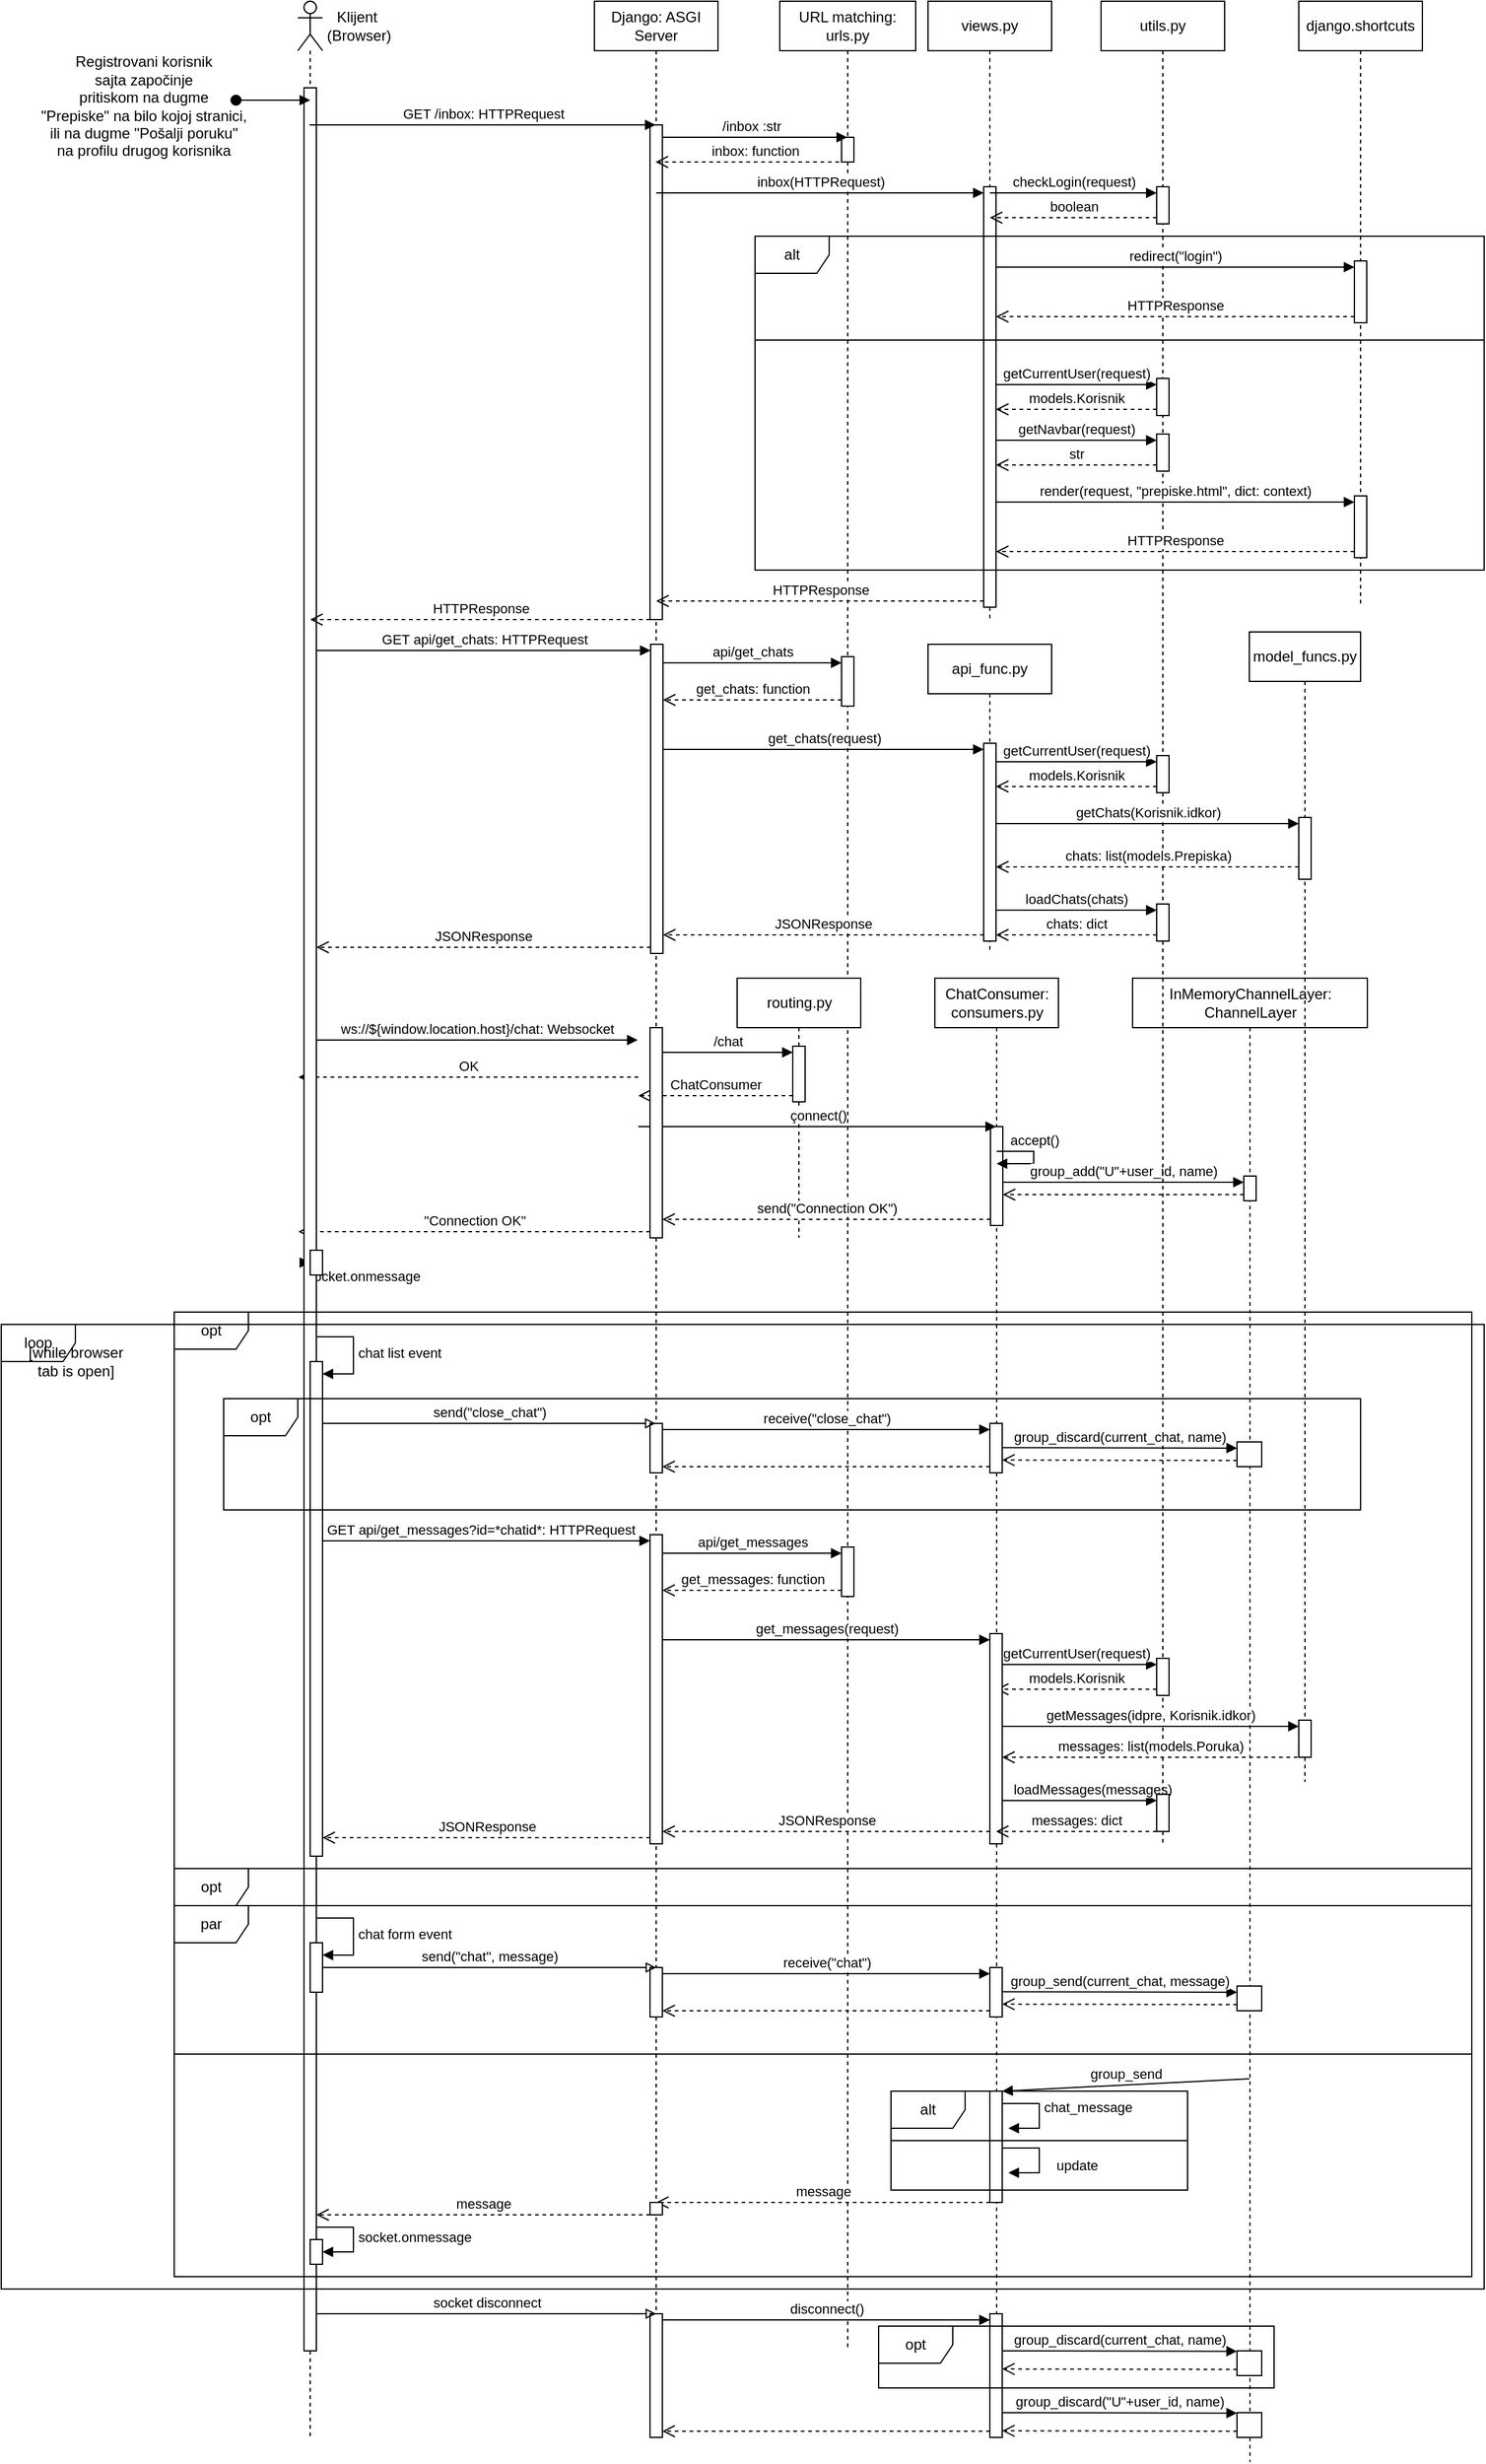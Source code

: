 <mxfile version="24.4.13" type="device">
  <diagram name="Page-1" id="2YBvvXClWsGukQMizWep">
    <mxGraphModel dx="2280" dy="788" grid="1" gridSize="10" guides="1" tooltips="1" connect="1" arrows="1" fold="1" page="1" pageScale="1" pageWidth="850" pageHeight="1100" math="0" shadow="0">
      <root>
        <mxCell id="0" />
        <mxCell id="1" parent="0" />
        <mxCell id="vu3_1DoBRPf68j-Y6Dy9-4" value="&lt;div&gt;URL matching: urls.py&lt;/div&gt;" style="shape=umlLifeline;perimeter=lifelinePerimeter;whiteSpace=wrap;html=1;container=1;dropTarget=0;collapsible=0;recursiveResize=0;outlineConnect=0;portConstraint=eastwest;newEdgeStyle={&quot;curved&quot;:0,&quot;rounded&quot;:0};movable=0;resizable=0;rotatable=0;deletable=0;editable=0;locked=1;connectable=0;" vertex="1" parent="1">
          <mxGeometry x="-100" y="40" width="110" height="1900" as="geometry" />
        </mxCell>
        <mxCell id="vu3_1DoBRPf68j-Y6Dy9-51" value="ChatConsumer: consumers.py" style="shape=umlLifeline;perimeter=lifelinePerimeter;whiteSpace=wrap;html=1;container=1;dropTarget=0;collapsible=0;recursiveResize=0;outlineConnect=0;portConstraint=eastwest;newEdgeStyle={&quot;curved&quot;:0,&quot;rounded&quot;:0};movable=1;resizable=1;rotatable=1;deletable=1;editable=1;locked=0;connectable=1;" vertex="1" parent="vu3_1DoBRPf68j-Y6Dy9-4">
          <mxGeometry x="125.5" y="790" width="100" height="1110" as="geometry" />
        </mxCell>
        <mxCell id="vu3_1DoBRPf68j-Y6Dy9-53" value="" style="html=1;points=[[0,0,0,0,5],[0,1,0,0,-5],[1,0,0,0,5],[1,1,0,0,-5]];perimeter=orthogonalPerimeter;outlineConnect=0;targetShapes=umlLifeline;portConstraint=eastwest;newEdgeStyle={&quot;curved&quot;:0,&quot;rounded&quot;:0};movable=1;resizable=1;rotatable=1;deletable=1;editable=1;locked=0;connectable=1;" vertex="1" parent="vu3_1DoBRPf68j-Y6Dy9-51">
          <mxGeometry x="45" y="120" width="10" height="80" as="geometry" />
        </mxCell>
        <mxCell id="vu3_1DoBRPf68j-Y6Dy9-11" value="" style="html=1;points=[[0,0,0,0,5],[0,1,0,0,-5],[1,0,0,0,5],[1,1,0,0,-5]];perimeter=orthogonalPerimeter;outlineConnect=0;targetShapes=umlLifeline;portConstraint=eastwest;newEdgeStyle={&quot;curved&quot;:0,&quot;rounded&quot;:0};movable=1;resizable=1;rotatable=1;deletable=1;editable=1;locked=0;connectable=1;" vertex="1" parent="vu3_1DoBRPf68j-Y6Dy9-4">
          <mxGeometry x="50" y="110" width="10" height="20" as="geometry" />
        </mxCell>
        <mxCell id="vu3_1DoBRPf68j-Y6Dy9-45" value="ws://${window.location.host}/chat: Websocket" style="html=1;verticalAlign=bottom;endArrow=block;curved=0;rounded=0;movable=1;resizable=1;rotatable=1;deletable=1;editable=1;locked=0;connectable=1;" edge="1" parent="vu3_1DoBRPf68j-Y6Dy9-4" source="vu3_1DoBRPf68j-Y6Dy9-42">
          <mxGeometry width="80" relative="1" as="geometry">
            <mxPoint x="-380" y="840" as="sourcePoint" />
            <mxPoint x="-115" y="840" as="targetPoint" />
          </mxGeometry>
        </mxCell>
        <mxCell id="vu3_1DoBRPf68j-Y6Dy9-46" value="OK" style="html=1;verticalAlign=bottom;endArrow=open;dashed=1;endSize=8;curved=0;rounded=0;movable=1;resizable=1;rotatable=1;deletable=1;editable=1;locked=0;connectable=1;" edge="1" parent="vu3_1DoBRPf68j-Y6Dy9-4">
          <mxGeometry relative="1" as="geometry">
            <mxPoint x="-114.5" y="870" as="sourcePoint" />
            <mxPoint x="-389.5" y="870" as="targetPoint" />
          </mxGeometry>
        </mxCell>
        <mxCell id="vu3_1DoBRPf68j-Y6Dy9-47" value="routing.py" style="shape=umlLifeline;perimeter=lifelinePerimeter;whiteSpace=wrap;html=1;container=1;dropTarget=0;collapsible=0;recursiveResize=0;outlineConnect=0;portConstraint=eastwest;newEdgeStyle={&quot;curved&quot;:0,&quot;rounded&quot;:0};movable=1;resizable=1;rotatable=1;deletable=1;editable=1;locked=0;connectable=1;" vertex="1" parent="vu3_1DoBRPf68j-Y6Dy9-4">
          <mxGeometry x="-34.5" y="790" width="100" height="210" as="geometry" />
        </mxCell>
        <mxCell id="vu3_1DoBRPf68j-Y6Dy9-48" value="" style="html=1;points=[[0,0,0,0,5],[0,1,0,0,-5],[1,0,0,0,5],[1,1,0,0,-5]];perimeter=orthogonalPerimeter;outlineConnect=0;targetShapes=umlLifeline;portConstraint=eastwest;newEdgeStyle={&quot;curved&quot;:0,&quot;rounded&quot;:0};movable=1;resizable=1;rotatable=1;deletable=1;editable=1;locked=0;connectable=1;" vertex="1" parent="vu3_1DoBRPf68j-Y6Dy9-47">
          <mxGeometry x="45" y="55" width="10" height="45" as="geometry" />
        </mxCell>
        <mxCell id="vu3_1DoBRPf68j-Y6Dy9-50" value="ChatConsumer" style="html=1;verticalAlign=bottom;endArrow=open;dashed=1;endSize=8;curved=0;rounded=0;exitX=0;exitY=1;exitDx=0;exitDy=-5;movable=1;resizable=1;rotatable=1;deletable=1;editable=1;locked=0;connectable=1;" edge="1" source="vu3_1DoBRPf68j-Y6Dy9-48" parent="vu3_1DoBRPf68j-Y6Dy9-4">
          <mxGeometry relative="1" as="geometry">
            <mxPoint x="-114.476" y="885" as="targetPoint" />
          </mxGeometry>
        </mxCell>
        <mxCell id="vu3_1DoBRPf68j-Y6Dy9-52" value="çonnect()" style="html=1;verticalAlign=bottom;endArrow=block;curved=0;rounded=0;movable=1;resizable=1;rotatable=1;deletable=1;editable=1;locked=0;connectable=1;" edge="1" parent="vu3_1DoBRPf68j-Y6Dy9-4" target="vu3_1DoBRPf68j-Y6Dy9-51">
          <mxGeometry width="80" relative="1" as="geometry">
            <mxPoint x="-114.5" y="910" as="sourcePoint" />
            <mxPoint x="-34.5" y="910" as="targetPoint" />
          </mxGeometry>
        </mxCell>
        <mxCell id="vu3_1DoBRPf68j-Y6Dy9-54" value="accept()" style="html=1;verticalAlign=bottom;endArrow=block;curved=0;rounded=0;movable=1;resizable=1;rotatable=1;deletable=1;editable=1;locked=0;connectable=1;" edge="1" parent="vu3_1DoBRPf68j-Y6Dy9-4" source="vu3_1DoBRPf68j-Y6Dy9-51" target="vu3_1DoBRPf68j-Y6Dy9-51">
          <mxGeometry x="-0.143" width="80" relative="1" as="geometry">
            <mxPoint x="180.5" y="920" as="sourcePoint" />
            <mxPoint x="180.5" y="940" as="targetPoint" />
            <Array as="points">
              <mxPoint x="205.5" y="930" />
              <mxPoint x="205.5" y="940" />
            </Array>
            <mxPoint as="offset" />
          </mxGeometry>
        </mxCell>
        <mxCell id="vu3_1DoBRPf68j-Y6Dy9-55" value="InMemoryChannelLayer:&lt;br&gt;ChannelLayer" style="shape=umlLifeline;perimeter=lifelinePerimeter;whiteSpace=wrap;html=1;container=1;dropTarget=0;collapsible=0;recursiveResize=0;outlineConnect=0;portConstraint=eastwest;newEdgeStyle={&quot;curved&quot;:0,&quot;rounded&quot;:0};movable=1;resizable=1;rotatable=1;deletable=1;editable=1;locked=0;connectable=1;" vertex="1" parent="vu3_1DoBRPf68j-Y6Dy9-4">
          <mxGeometry x="285.5" y="790" width="190" height="1200" as="geometry" />
        </mxCell>
        <mxCell id="vu3_1DoBRPf68j-Y6Dy9-56" value="" style="html=1;points=[[0,0,0,0,5],[0,1,0,0,-5],[1,0,0,0,5],[1,1,0,0,-5]];perimeter=orthogonalPerimeter;outlineConnect=0;targetShapes=umlLifeline;portConstraint=eastwest;newEdgeStyle={&quot;curved&quot;:0,&quot;rounded&quot;:0};movable=1;resizable=1;rotatable=1;deletable=1;editable=1;locked=0;connectable=1;" vertex="1" parent="vu3_1DoBRPf68j-Y6Dy9-55">
          <mxGeometry x="90" y="160" width="10" height="20" as="geometry" />
        </mxCell>
        <mxCell id="vu3_1DoBRPf68j-Y6Dy9-57" value="group_add(&quot;U&quot;+user_id, name)" style="html=1;verticalAlign=bottom;endArrow=block;curved=0;rounded=0;entryX=0;entryY=0;entryDx=0;entryDy=5;movable=1;resizable=1;rotatable=1;deletable=1;editable=1;locked=0;connectable=1;" edge="1" target="vu3_1DoBRPf68j-Y6Dy9-56" parent="vu3_1DoBRPf68j-Y6Dy9-4" source="vu3_1DoBRPf68j-Y6Dy9-53">
          <mxGeometry relative="1" as="geometry">
            <mxPoint x="55.5" y="955" as="sourcePoint" />
          </mxGeometry>
        </mxCell>
        <mxCell id="vu3_1DoBRPf68j-Y6Dy9-58" value="" style="html=1;verticalAlign=bottom;endArrow=open;dashed=1;endSize=8;curved=0;rounded=0;exitX=0;exitY=1;exitDx=0;exitDy=-5;movable=1;resizable=1;rotatable=1;deletable=1;editable=1;locked=0;connectable=1;" edge="1" source="vu3_1DoBRPf68j-Y6Dy9-56" parent="vu3_1DoBRPf68j-Y6Dy9-4" target="vu3_1DoBRPf68j-Y6Dy9-53">
          <mxGeometry relative="1" as="geometry">
            <mxPoint x="55.5" y="1020" as="targetPoint" />
          </mxGeometry>
        </mxCell>
        <mxCell id="vu3_1DoBRPf68j-Y6Dy9-60" value="&quot;Connection OK&quot;" style="html=1;verticalAlign=bottom;endArrow=open;dashed=1;endSize=8;curved=0;rounded=0;exitX=0;exitY=1;exitDx=0;exitDy=-5;exitPerimeter=0;movable=1;resizable=1;rotatable=1;deletable=1;editable=1;locked=0;connectable=1;" edge="1" parent="vu3_1DoBRPf68j-Y6Dy9-4" source="vu3_1DoBRPf68j-Y6Dy9-44">
          <mxGeometry relative="1" as="geometry">
            <mxPoint x="-144.5" y="1000" as="sourcePoint" />
            <mxPoint x="-389.5" y="995" as="targetPoint" />
          </mxGeometry>
        </mxCell>
        <mxCell id="vu3_1DoBRPf68j-Y6Dy9-62" value="socket.onmessage" style="html=1;verticalAlign=bottom;endArrow=block;curved=0;rounded=0;movable=1;resizable=1;rotatable=1;deletable=1;editable=1;locked=0;connectable=1;" edge="1" parent="vu3_1DoBRPf68j-Y6Dy9-4" target="vu3_1DoBRPf68j-Y6Dy9-61">
          <mxGeometry x="0.333" y="45" width="80" relative="1" as="geometry">
            <mxPoint x="-384.5" y="1010" as="sourcePoint" />
            <mxPoint x="-304.5" y="1010" as="targetPoint" />
            <Array as="points">
              <mxPoint x="-374.5" y="1010" />
              <mxPoint x="-374.5" y="1020" />
              <mxPoint x="-384.5" y="1020" />
            </Array>
            <mxPoint x="40" y="-25" as="offset" />
          </mxGeometry>
        </mxCell>
        <mxCell id="vu3_1DoBRPf68j-Y6Dy9-66" value="" style="html=1;points=[[0,0,0,0,5],[0,1,0,0,-5],[1,0,0,0,5],[1,1,0,0,-5]];perimeter=orthogonalPerimeter;outlineConnect=0;targetShapes=umlLifeline;portConstraint=eastwest;newEdgeStyle={&quot;curved&quot;:0,&quot;rounded&quot;:0};movable=1;resizable=1;rotatable=1;deletable=1;editable=1;locked=0;connectable=1;" vertex="1" parent="vu3_1DoBRPf68j-Y6Dy9-4">
          <mxGeometry x="50" y="530" width="10" height="40" as="geometry" />
        </mxCell>
        <mxCell id="vu3_1DoBRPf68j-Y6Dy9-6" value="&lt;div&gt;/inbox :str&lt;/div&gt;" style="html=1;verticalAlign=bottom;endArrow=block;curved=0;rounded=0;movable=1;resizable=1;rotatable=1;deletable=1;editable=1;locked=0;connectable=1;" edge="1" parent="1" target="vu3_1DoBRPf68j-Y6Dy9-4">
          <mxGeometry width="80" relative="1" as="geometry">
            <mxPoint x="-200.5" y="150" as="sourcePoint" />
            <mxPoint x="-0.5" y="150" as="targetPoint" />
          </mxGeometry>
        </mxCell>
        <mxCell id="vu3_1DoBRPf68j-Y6Dy9-1" value="&lt;div&gt;Klijent&lt;/div&gt;&lt;div&gt;&amp;nbsp;(Browser)&lt;/div&gt;" style="shape=umlLifeline;perimeter=lifelinePerimeter;whiteSpace=wrap;html=1;container=1;dropTarget=0;collapsible=0;recursiveResize=0;outlineConnect=0;portConstraint=eastwest;newEdgeStyle={&quot;curved&quot;:0,&quot;rounded&quot;:0};participant=umlActor;rounded=0;glass=0;shadow=0;spacingLeft=75;movable=1;resizable=1;rotatable=1;deletable=1;editable=1;locked=0;connectable=1;" vertex="1" parent="1">
          <mxGeometry x="-490" y="40" width="20" height="1970" as="geometry" />
        </mxCell>
        <mxCell id="vu3_1DoBRPf68j-Y6Dy9-42" value="" style="html=1;points=[[0,0,0,0,5],[0,1,0,0,-5],[1,0,0,0,5],[1,1,0,0,-5]];perimeter=orthogonalPerimeter;outlineConnect=0;targetShapes=umlLifeline;portConstraint=eastwest;newEdgeStyle={&quot;curved&quot;:0,&quot;rounded&quot;:0};movable=1;resizable=1;rotatable=1;deletable=1;editable=1;locked=0;connectable=1;" vertex="1" parent="vu3_1DoBRPf68j-Y6Dy9-1">
          <mxGeometry x="5" y="70" width="10" height="1830" as="geometry" />
        </mxCell>
        <mxCell id="vu3_1DoBRPf68j-Y6Dy9-2" value="Django: ASGI Server" style="shape=umlLifeline;perimeter=lifelinePerimeter;whiteSpace=wrap;html=1;container=1;dropTarget=0;collapsible=0;recursiveResize=0;outlineConnect=0;portConstraint=eastwest;newEdgeStyle={&quot;curved&quot;:0,&quot;rounded&quot;:0};movable=1;resizable=1;rotatable=1;deletable=1;editable=1;locked=0;connectable=1;" vertex="1" parent="1">
          <mxGeometry x="-250" y="40" width="100" height="1890" as="geometry" />
        </mxCell>
        <mxCell id="vu3_1DoBRPf68j-Y6Dy9-5" value="" style="html=1;points=[[0,0,0,0,5],[0,1,0,0,-5],[1,0,0,0,5],[1,1,0,0,-5]];perimeter=orthogonalPerimeter;outlineConnect=0;targetShapes=umlLifeline;portConstraint=eastwest;newEdgeStyle={&quot;curved&quot;:0,&quot;rounded&quot;:0};movable=1;resizable=1;rotatable=1;deletable=1;editable=1;locked=0;connectable=1;" vertex="1" parent="vu3_1DoBRPf68j-Y6Dy9-2">
          <mxGeometry x="45" y="100" width="10" height="400" as="geometry" />
        </mxCell>
        <mxCell id="vu3_1DoBRPf68j-Y6Dy9-63" value="" style="html=1;points=[[0,0,0,0,5],[0,1,0,0,-5],[1,0,0,0,5],[1,1,0,0,-5]];perimeter=orthogonalPerimeter;outlineConnect=0;targetShapes=umlLifeline;portConstraint=eastwest;newEdgeStyle={&quot;curved&quot;:0,&quot;rounded&quot;:0};movable=1;resizable=1;rotatable=1;deletable=1;editable=1;locked=0;connectable=1;" vertex="1" parent="vu3_1DoBRPf68j-Y6Dy9-2">
          <mxGeometry x="45.5" y="520" width="10" height="250" as="geometry" />
        </mxCell>
        <mxCell id="vu3_1DoBRPf68j-Y6Dy9-64" value="GET api/get_chats: HTTPRequest" style="html=1;verticalAlign=bottom;endArrow=block;curved=0;rounded=0;entryX=0;entryY=0;entryDx=0;entryDy=5;movable=1;resizable=1;rotatable=1;deletable=1;editable=1;locked=0;connectable=1;" edge="1" target="vu3_1DoBRPf68j-Y6Dy9-63" parent="vu3_1DoBRPf68j-Y6Dy9-2">
          <mxGeometry relative="1" as="geometry">
            <mxPoint x="-224.5" y="525" as="sourcePoint" />
          </mxGeometry>
        </mxCell>
        <mxCell id="vu3_1DoBRPf68j-Y6Dy9-44" value="" style="html=1;points=[[0,0,0,0,5],[0,1,0,0,-5],[1,0,0,0,5],[1,1,0,0,-5]];perimeter=orthogonalPerimeter;outlineConnect=0;targetShapes=umlLifeline;portConstraint=eastwest;newEdgeStyle={&quot;curved&quot;:0,&quot;rounded&quot;:0};movable=1;resizable=1;rotatable=1;deletable=1;editable=1;locked=0;connectable=1;" vertex="1" parent="vu3_1DoBRPf68j-Y6Dy9-2">
          <mxGeometry x="45" y="830" width="10" height="170" as="geometry" />
        </mxCell>
        <mxCell id="vu3_1DoBRPf68j-Y6Dy9-108" value="" style="html=1;points=[[0,0,0,0,5],[0,1,0,0,-5],[1,0,0,0,5],[1,1,0,0,-5]];perimeter=orthogonalPerimeter;outlineConnect=0;targetShapes=umlLifeline;portConstraint=eastwest;newEdgeStyle={&quot;curved&quot;:0,&quot;rounded&quot;:0};movable=1;resizable=1;rotatable=1;deletable=1;editable=1;locked=0;connectable=1;" vertex="1" parent="vu3_1DoBRPf68j-Y6Dy9-2">
          <mxGeometry x="45" y="1240" width="10" height="250" as="geometry" />
        </mxCell>
        <mxCell id="vu3_1DoBRPf68j-Y6Dy9-109" value="GET api/get_messages?id=*chatid*: HTTPRequest" style="html=1;verticalAlign=bottom;endArrow=block;curved=0;rounded=0;entryX=0;entryY=0;entryDx=0;entryDy=5;movable=1;resizable=1;rotatable=1;deletable=1;editable=1;locked=0;connectable=1;" edge="1" parent="vu3_1DoBRPf68j-Y6Dy9-2" target="vu3_1DoBRPf68j-Y6Dy9-108">
          <mxGeometry relative="1" as="geometry">
            <mxPoint x="-229.5" y="1245" as="sourcePoint" />
          </mxGeometry>
        </mxCell>
        <mxCell id="vu3_1DoBRPf68j-Y6Dy9-115" value="loadMessages(messages)" style="html=1;verticalAlign=bottom;endArrow=block;curved=0;rounded=0;entryX=0;entryY=0;entryDx=0;entryDy=5;entryPerimeter=0;movable=1;resizable=1;rotatable=1;deletable=1;editable=1;locked=0;connectable=1;" edge="1" parent="vu3_1DoBRPf68j-Y6Dy9-2" target="vu3_1DoBRPf68j-Y6Dy9-128">
          <mxGeometry x="0.231" relative="1" as="geometry">
            <mxPoint x="320" y="1455" as="sourcePoint" />
            <mxPoint x="450" y="1455" as="targetPoint" />
            <mxPoint as="offset" />
          </mxGeometry>
        </mxCell>
        <mxCell id="vu3_1DoBRPf68j-Y6Dy9-130" value="" style="html=1;points=[[0,0,0,0,5],[0,1,0,0,-5],[1,0,0,0,5],[1,1,0,0,-5]];perimeter=orthogonalPerimeter;outlineConnect=0;targetShapes=umlLifeline;portConstraint=eastwest;newEdgeStyle={&quot;curved&quot;:0,&quot;rounded&quot;:0};movable=1;resizable=1;rotatable=1;deletable=1;editable=1;locked=0;connectable=1;" vertex="1" parent="vu3_1DoBRPf68j-Y6Dy9-2">
          <mxGeometry x="45" y="1590" width="10" height="40" as="geometry" />
        </mxCell>
        <mxCell id="vu3_1DoBRPf68j-Y6Dy9-131" value="send(&quot;chat&quot;, message)" style="html=1;verticalAlign=bottom;endArrow=block;curved=0;rounded=0;endFill=0;movable=1;resizable=1;rotatable=1;deletable=1;editable=1;locked=0;connectable=1;" edge="1" parent="vu3_1DoBRPf68j-Y6Dy9-2">
          <mxGeometry width="80" relative="1" as="geometry">
            <mxPoint x="-220" y="1590" as="sourcePoint" />
            <mxPoint x="50" y="1590" as="targetPoint" />
          </mxGeometry>
        </mxCell>
        <mxCell id="vu3_1DoBRPf68j-Y6Dy9-133" value="receive(&quot;chat&quot;)" style="html=1;verticalAlign=bottom;endArrow=block;curved=0;rounded=0;entryX=0;entryY=0;entryDx=0;entryDy=5;exitX=1;exitY=0;exitDx=0;exitDy=5;exitPerimeter=0;movable=1;resizable=1;rotatable=1;deletable=1;editable=1;locked=0;connectable=1;" edge="1" parent="vu3_1DoBRPf68j-Y6Dy9-2" source="vu3_1DoBRPf68j-Y6Dy9-130" target="vu3_1DoBRPf68j-Y6Dy9-132">
          <mxGeometry relative="1" as="geometry">
            <mxPoint x="250" y="1595" as="sourcePoint" />
          </mxGeometry>
        </mxCell>
        <mxCell id="vu3_1DoBRPf68j-Y6Dy9-134" value="" style="html=1;verticalAlign=bottom;endArrow=open;dashed=1;endSize=8;curved=0;rounded=0;exitX=0;exitY=1;exitDx=0;exitDy=-5;entryX=1;entryY=1;entryDx=0;entryDy=-5;entryPerimeter=0;movable=1;resizable=1;rotatable=1;deletable=1;editable=1;locked=0;connectable=1;" edge="1" parent="vu3_1DoBRPf68j-Y6Dy9-2" source="vu3_1DoBRPf68j-Y6Dy9-132" target="vu3_1DoBRPf68j-Y6Dy9-130">
          <mxGeometry relative="1" as="geometry">
            <mxPoint x="250" y="1665" as="targetPoint" />
          </mxGeometry>
        </mxCell>
        <mxCell id="vu3_1DoBRPf68j-Y6Dy9-135" value="group_send(current_chat, message)" style="html=1;verticalAlign=bottom;endArrow=block;curved=0;rounded=0;entryX=0;entryY=0;entryDx=0;entryDy=5;entryPerimeter=0;movable=1;resizable=1;rotatable=1;deletable=1;editable=1;locked=0;connectable=1;" edge="1" parent="vu3_1DoBRPf68j-Y6Dy9-2" target="vu3_1DoBRPf68j-Y6Dy9-137">
          <mxGeometry relative="1" as="geometry">
            <mxPoint x="330" y="1609.66" as="sourcePoint" />
            <mxPoint x="525" y="1609.66" as="targetPoint" />
          </mxGeometry>
        </mxCell>
        <mxCell id="vu3_1DoBRPf68j-Y6Dy9-136" value="" style="html=1;verticalAlign=bottom;endArrow=open;dashed=1;endSize=8;curved=0;rounded=0;exitX=0;exitY=1;exitDx=0;exitDy=-5;exitPerimeter=0;movable=1;resizable=1;rotatable=1;deletable=1;editable=1;locked=0;connectable=1;" edge="1" parent="vu3_1DoBRPf68j-Y6Dy9-2" source="vu3_1DoBRPf68j-Y6Dy9-137">
          <mxGeometry relative="1" as="geometry">
            <mxPoint x="330" y="1619.66" as="targetPoint" />
            <mxPoint x="525" y="1619.66" as="sourcePoint" />
          </mxGeometry>
        </mxCell>
        <mxCell id="vu3_1DoBRPf68j-Y6Dy9-137" value="" style="html=1;points=[[0,0,0,0,5],[0,1,0,0,-5],[1,0,0,0,5],[1,1,0,0,-5]];perimeter=orthogonalPerimeter;outlineConnect=0;targetShapes=umlLifeline;portConstraint=eastwest;newEdgeStyle={&quot;curved&quot;:0,&quot;rounded&quot;:0};movable=1;resizable=1;rotatable=1;deletable=1;editable=1;locked=0;connectable=1;" vertex="1" parent="vu3_1DoBRPf68j-Y6Dy9-2">
          <mxGeometry x="520" y="1605" width="20" height="20" as="geometry" />
        </mxCell>
        <mxCell id="vu3_1DoBRPf68j-Y6Dy9-132" value="" style="html=1;points=[[0,0,0,0,5],[0,1,0,0,-5],[1,0,0,0,5],[1,1,0,0,-5]];perimeter=orthogonalPerimeter;outlineConnect=0;targetShapes=umlLifeline;portConstraint=eastwest;newEdgeStyle={&quot;curved&quot;:0,&quot;rounded&quot;:0};movable=1;resizable=1;rotatable=1;deletable=1;editable=1;locked=0;connectable=1;" vertex="1" parent="vu3_1DoBRPf68j-Y6Dy9-2">
          <mxGeometry x="320" y="1590" width="10" height="40" as="geometry" />
        </mxCell>
        <mxCell id="vu3_1DoBRPf68j-Y6Dy9-3" value="GET /inbox: HTTPRequest" style="html=1;verticalAlign=bottom;endArrow=block;curved=0;rounded=0;movable=1;resizable=1;rotatable=1;deletable=1;editable=1;locked=0;connectable=1;" edge="1" parent="1" target="vu3_1DoBRPf68j-Y6Dy9-2">
          <mxGeometry width="80" relative="1" as="geometry">
            <mxPoint x="-480.5" y="140" as="sourcePoint" />
            <mxPoint x="-110" y="140" as="targetPoint" />
          </mxGeometry>
        </mxCell>
        <mxCell id="vu3_1DoBRPf68j-Y6Dy9-12" value="inbox: function" style="html=1;verticalAlign=bottom;endArrow=open;dashed=1;endSize=8;curved=0;rounded=0;movable=1;resizable=1;rotatable=1;deletable=1;editable=1;locked=0;connectable=1;" edge="1" parent="1">
          <mxGeometry relative="1" as="geometry">
            <mxPoint x="-40" y="170" as="sourcePoint" />
            <mxPoint x="-200.5" y="170" as="targetPoint" />
          </mxGeometry>
        </mxCell>
        <mxCell id="vu3_1DoBRPf68j-Y6Dy9-13" value="views.py" style="shape=umlLifeline;perimeter=lifelinePerimeter;whiteSpace=wrap;html=1;container=1;dropTarget=0;collapsible=0;recursiveResize=0;outlineConnect=0;portConstraint=eastwest;newEdgeStyle={&quot;curved&quot;:0,&quot;rounded&quot;:0};movable=0;resizable=0;rotatable=0;deletable=0;editable=0;locked=1;connectable=0;" vertex="1" parent="1">
          <mxGeometry x="20" y="40" width="100" height="500" as="geometry" />
        </mxCell>
        <mxCell id="vu3_1DoBRPf68j-Y6Dy9-14" value="" style="html=1;points=[[0,0,0,0,5],[0,1,0,0,-5],[1,0,0,0,5],[1,1,0,0,-5]];perimeter=orthogonalPerimeter;outlineConnect=0;targetShapes=umlLifeline;portConstraint=eastwest;newEdgeStyle={&quot;curved&quot;:0,&quot;rounded&quot;:0};movable=1;resizable=1;rotatable=1;deletable=1;editable=1;locked=0;connectable=1;" vertex="1" parent="vu3_1DoBRPf68j-Y6Dy9-13">
          <mxGeometry x="45" y="150" width="10" height="340" as="geometry" />
        </mxCell>
        <mxCell id="vu3_1DoBRPf68j-Y6Dy9-15" value="&lt;div&gt;inbox(HTTPRequest)&lt;/div&gt;" style="html=1;verticalAlign=bottom;endArrow=block;curved=0;rounded=0;entryX=0;entryY=0;entryDx=0;entryDy=5;movable=1;resizable=1;rotatable=1;deletable=1;editable=1;locked=0;connectable=1;" edge="1" target="vu3_1DoBRPf68j-Y6Dy9-14" parent="1" source="vu3_1DoBRPf68j-Y6Dy9-2">
          <mxGeometry relative="1" as="geometry">
            <mxPoint x="-40" y="215" as="sourcePoint" />
          </mxGeometry>
        </mxCell>
        <mxCell id="vu3_1DoBRPf68j-Y6Dy9-16" value="HTTPResponse" style="html=1;verticalAlign=bottom;endArrow=open;dashed=1;endSize=8;curved=0;rounded=0;exitX=0;exitY=1;exitDx=0;exitDy=-5;movable=1;resizable=1;rotatable=1;deletable=1;editable=1;locked=0;connectable=1;" edge="1" source="vu3_1DoBRPf68j-Y6Dy9-14" parent="1" target="vu3_1DoBRPf68j-Y6Dy9-2">
          <mxGeometry relative="1" as="geometry">
            <mxPoint x="-40" y="285" as="targetPoint" />
          </mxGeometry>
        </mxCell>
        <mxCell id="vu3_1DoBRPf68j-Y6Dy9-17" value="" style="html=1;verticalAlign=bottom;startArrow=oval;startFill=1;endArrow=block;startSize=8;curved=0;rounded=0;movable=1;resizable=1;rotatable=1;deletable=1;editable=1;locked=0;connectable=1;" edge="1" parent="1">
          <mxGeometry width="60" relative="1" as="geometry">
            <mxPoint x="-540" y="120" as="sourcePoint" />
            <mxPoint x="-480" y="120" as="targetPoint" />
          </mxGeometry>
        </mxCell>
        <mxCell id="vu3_1DoBRPf68j-Y6Dy9-18" value="Registrovani korisnik &lt;br&gt;sajta započinje &lt;br&gt;pritiskom na dugme &lt;br&gt;&quot;Prepiske&quot; na bilo kojoj stranici,&lt;br&gt;&lt;div&gt;ili na dugme &quot;Pošalji poruku&quot;&lt;/div&gt;&lt;div&gt;na profilu drugog korisnika&lt;br&gt;&lt;/div&gt;" style="text;html=1;align=center;verticalAlign=middle;resizable=1;points=[];autosize=1;strokeColor=none;fillColor=none;movable=1;rotatable=1;deletable=1;editable=1;locked=0;connectable=1;" vertex="1" parent="1">
          <mxGeometry x="-715" y="75" width="200" height="100" as="geometry" />
        </mxCell>
        <mxCell id="vu3_1DoBRPf68j-Y6Dy9-19" value="&lt;div&gt;utils.py&lt;/div&gt;" style="shape=umlLifeline;perimeter=lifelinePerimeter;whiteSpace=wrap;html=1;container=1;dropTarget=0;collapsible=0;recursiveResize=0;outlineConnect=0;portConstraint=eastwest;newEdgeStyle={&quot;curved&quot;:0,&quot;rounded&quot;:0};movable=0;resizable=0;rotatable=0;deletable=0;editable=0;locked=1;connectable=0;" vertex="1" parent="1">
          <mxGeometry x="160" y="40" width="100" height="1490" as="geometry" />
        </mxCell>
        <mxCell id="vu3_1DoBRPf68j-Y6Dy9-20" value="" style="html=1;points=[[0,0,0,0,5],[0,1,0,0,-5],[1,0,0,0,5],[1,1,0,0,-5]];perimeter=orthogonalPerimeter;outlineConnect=0;targetShapes=umlLifeline;portConstraint=eastwest;newEdgeStyle={&quot;curved&quot;:0,&quot;rounded&quot;:0};movable=1;resizable=1;rotatable=1;deletable=1;editable=1;locked=0;connectable=1;" vertex="1" parent="vu3_1DoBRPf68j-Y6Dy9-19">
          <mxGeometry x="45" y="150" width="10" height="30" as="geometry" />
        </mxCell>
        <mxCell id="vu3_1DoBRPf68j-Y6Dy9-23" value="" style="html=1;points=[[0,0,0,0,5],[0,1,0,0,-5],[1,0,0,0,5],[1,1,0,0,-5]];perimeter=orthogonalPerimeter;outlineConnect=0;targetShapes=umlLifeline;portConstraint=eastwest;newEdgeStyle={&quot;curved&quot;:0,&quot;rounded&quot;:0};movable=1;resizable=1;rotatable=1;deletable=1;editable=1;locked=0;connectable=1;" vertex="1" parent="vu3_1DoBRPf68j-Y6Dy9-19">
          <mxGeometry x="45" y="305" width="10" height="30" as="geometry" />
        </mxCell>
        <mxCell id="vu3_1DoBRPf68j-Y6Dy9-26" value="" style="html=1;points=[[0,0,0,0,5],[0,1,0,0,-5],[1,0,0,0,5],[1,1,0,0,-5]];perimeter=orthogonalPerimeter;outlineConnect=0;targetShapes=umlLifeline;portConstraint=eastwest;newEdgeStyle={&quot;curved&quot;:0,&quot;rounded&quot;:0};movable=1;resizable=1;rotatable=1;deletable=1;editable=1;locked=0;connectable=1;" vertex="1" parent="vu3_1DoBRPf68j-Y6Dy9-19">
          <mxGeometry x="45" y="350" width="10" height="30" as="geometry" />
        </mxCell>
        <mxCell id="vu3_1DoBRPf68j-Y6Dy9-73" value="" style="html=1;points=[[0,0,0,0,5],[0,1,0,0,-5],[1,0,0,0,5],[1,1,0,0,-5]];perimeter=orthogonalPerimeter;outlineConnect=0;targetShapes=umlLifeline;portConstraint=eastwest;newEdgeStyle={&quot;curved&quot;:0,&quot;rounded&quot;:0};movable=1;resizable=1;rotatable=1;deletable=1;editable=1;locked=0;connectable=1;" vertex="1" parent="vu3_1DoBRPf68j-Y6Dy9-19">
          <mxGeometry x="45" y="610" width="10" height="30" as="geometry" />
        </mxCell>
        <mxCell id="vu3_1DoBRPf68j-Y6Dy9-74" value="models.Korisnik" style="html=1;verticalAlign=bottom;endArrow=open;dashed=1;endSize=8;curved=0;rounded=0;exitX=0;exitY=1;exitDx=0;exitDy=-5;exitPerimeter=0;movable=1;resizable=1;rotatable=1;deletable=1;editable=1;locked=0;connectable=1;" edge="1" parent="vu3_1DoBRPf68j-Y6Dy9-19" source="vu3_1DoBRPf68j-Y6Dy9-73">
          <mxGeometry relative="1" as="geometry">
            <mxPoint x="-85" y="635" as="targetPoint" />
            <mxPoint x="39.5" y="510" as="sourcePoint" />
          </mxGeometry>
        </mxCell>
        <mxCell id="vu3_1DoBRPf68j-Y6Dy9-75" value="getCurrentUser(request)" style="html=1;verticalAlign=bottom;endArrow=block;curved=0;rounded=0;entryX=0;entryY=0;entryDx=0;entryDy=5;entryPerimeter=0;movable=1;resizable=1;rotatable=1;deletable=1;editable=1;locked=0;connectable=1;" edge="1" parent="vu3_1DoBRPf68j-Y6Dy9-19" target="vu3_1DoBRPf68j-Y6Dy9-73">
          <mxGeometry relative="1" as="geometry">
            <mxPoint x="-85" y="615" as="sourcePoint" />
            <mxPoint x="39.5" y="500" as="targetPoint" />
          </mxGeometry>
        </mxCell>
        <mxCell id="vu3_1DoBRPf68j-Y6Dy9-76" value="" style="html=1;points=[[0,0,0,0,5],[0,1,0,0,-5],[1,0,0,0,5],[1,1,0,0,-5]];perimeter=orthogonalPerimeter;outlineConnect=0;targetShapes=umlLifeline;portConstraint=eastwest;newEdgeStyle={&quot;curved&quot;:0,&quot;rounded&quot;:0};movable=1;resizable=1;rotatable=1;deletable=1;editable=1;locked=0;connectable=1;" vertex="1" parent="vu3_1DoBRPf68j-Y6Dy9-19">
          <mxGeometry x="45" y="730" width="10" height="30" as="geometry" />
        </mxCell>
        <mxCell id="vu3_1DoBRPf68j-Y6Dy9-123" value="" style="html=1;points=[[0,0,0,0,5],[0,1,0,0,-5],[1,0,0,0,5],[1,1,0,0,-5]];perimeter=orthogonalPerimeter;outlineConnect=0;targetShapes=umlLifeline;portConstraint=eastwest;newEdgeStyle={&quot;curved&quot;:0,&quot;rounded&quot;:0};movable=1;resizable=1;rotatable=1;deletable=1;editable=1;locked=0;connectable=1;" vertex="1" parent="vu3_1DoBRPf68j-Y6Dy9-19">
          <mxGeometry x="45" y="1340" width="10" height="30" as="geometry" />
        </mxCell>
        <mxCell id="vu3_1DoBRPf68j-Y6Dy9-124" value="models.Korisnik" style="html=1;verticalAlign=bottom;endArrow=open;dashed=1;endSize=8;curved=0;rounded=0;exitX=0;exitY=1;exitDx=0;exitDy=-5;exitPerimeter=0;movable=1;resizable=1;rotatable=1;deletable=1;editable=1;locked=0;connectable=1;" edge="1" parent="vu3_1DoBRPf68j-Y6Dy9-19" source="vu3_1DoBRPf68j-Y6Dy9-123">
          <mxGeometry relative="1" as="geometry">
            <mxPoint x="-85" y="1365" as="targetPoint" />
            <mxPoint x="39.5" y="1240" as="sourcePoint" />
          </mxGeometry>
        </mxCell>
        <mxCell id="vu3_1DoBRPf68j-Y6Dy9-125" value="getCurrentUser(request)" style="html=1;verticalAlign=bottom;endArrow=block;curved=0;rounded=0;entryX=0;entryY=0;entryDx=0;entryDy=5;entryPerimeter=0;movable=1;resizable=1;rotatable=1;deletable=1;editable=1;locked=0;connectable=1;" edge="1" parent="vu3_1DoBRPf68j-Y6Dy9-19" target="vu3_1DoBRPf68j-Y6Dy9-123">
          <mxGeometry relative="1" as="geometry">
            <mxPoint x="-85" y="1345" as="sourcePoint" />
            <mxPoint x="39.5" y="1230" as="targetPoint" />
          </mxGeometry>
        </mxCell>
        <mxCell id="vu3_1DoBRPf68j-Y6Dy9-21" value="checkLogin(request)" style="html=1;verticalAlign=bottom;endArrow=block;curved=0;rounded=0;entryX=0;entryY=0;entryDx=0;entryDy=5;movable=1;resizable=1;rotatable=1;deletable=1;editable=1;locked=0;connectable=1;" edge="1" target="vu3_1DoBRPf68j-Y6Dy9-20" parent="1" source="vu3_1DoBRPf68j-Y6Dy9-13">
          <mxGeometry relative="1" as="geometry">
            <mxPoint x="450" y="355" as="sourcePoint" />
          </mxGeometry>
        </mxCell>
        <mxCell id="vu3_1DoBRPf68j-Y6Dy9-22" value="&lt;div&gt;boolean&lt;/div&gt;" style="html=1;verticalAlign=bottom;endArrow=open;dashed=1;endSize=8;curved=0;rounded=0;exitX=0;exitY=1;exitDx=0;exitDy=-5;movable=1;resizable=1;rotatable=1;deletable=1;editable=1;locked=0;connectable=1;" edge="1" source="vu3_1DoBRPf68j-Y6Dy9-20" parent="1" target="vu3_1DoBRPf68j-Y6Dy9-13">
          <mxGeometry relative="1" as="geometry">
            <mxPoint x="450" y="425" as="targetPoint" />
          </mxGeometry>
        </mxCell>
        <mxCell id="vu3_1DoBRPf68j-Y6Dy9-25" value="models.Korisnik" style="html=1;verticalAlign=bottom;endArrow=open;dashed=1;endSize=8;curved=0;rounded=0;exitX=0;exitY=1;exitDx=0;exitDy=-5;exitPerimeter=0;movable=1;resizable=1;rotatable=1;deletable=1;editable=1;locked=0;connectable=1;" edge="1" parent="1" source="vu3_1DoBRPf68j-Y6Dy9-23" target="vu3_1DoBRPf68j-Y6Dy9-14">
          <mxGeometry relative="1" as="geometry">
            <mxPoint x="70" y="245" as="targetPoint" />
            <mxPoint x="199.5" y="245" as="sourcePoint" />
          </mxGeometry>
        </mxCell>
        <mxCell id="vu3_1DoBRPf68j-Y6Dy9-28" value="&lt;div&gt;str&lt;/div&gt;" style="html=1;verticalAlign=bottom;endArrow=open;dashed=1;endSize=8;curved=0;rounded=0;exitX=0;exitY=1;exitDx=0;exitDy=-5;exitPerimeter=0;movable=1;resizable=1;rotatable=1;deletable=1;editable=1;locked=0;connectable=1;" edge="1" parent="1" source="vu3_1DoBRPf68j-Y6Dy9-26" target="vu3_1DoBRPf68j-Y6Dy9-14">
          <mxGeometry relative="1" as="geometry">
            <mxPoint x="70" y="285" as="targetPoint" />
            <mxPoint x="189.5" y="285" as="sourcePoint" />
          </mxGeometry>
        </mxCell>
        <mxCell id="vu3_1DoBRPf68j-Y6Dy9-27" value="getNavbar(request)" style="html=1;verticalAlign=bottom;endArrow=block;curved=0;rounded=0;entryX=0;entryY=0;entryDx=0;entryDy=5;entryPerimeter=0;movable=1;resizable=1;rotatable=1;deletable=1;editable=1;locked=0;connectable=1;" edge="1" parent="1" target="vu3_1DoBRPf68j-Y6Dy9-26" source="vu3_1DoBRPf68j-Y6Dy9-14">
          <mxGeometry relative="1" as="geometry">
            <mxPoint x="70" y="275" as="sourcePoint" />
            <mxPoint x="189.5" y="275" as="targetPoint" />
          </mxGeometry>
        </mxCell>
        <mxCell id="vu3_1DoBRPf68j-Y6Dy9-31" value="&lt;div&gt;alt&lt;/div&gt;" style="shape=umlFrame;whiteSpace=wrap;html=1;pointerEvents=0;fixDash=1;movable=1;resizable=1;rotatable=1;deletable=1;editable=1;locked=0;connectable=1;" vertex="1" parent="1">
          <mxGeometry x="-120" y="230" width="590" height="270" as="geometry" />
        </mxCell>
        <mxCell id="vu3_1DoBRPf68j-Y6Dy9-24" value="getCurrentUser(request)" style="html=1;verticalAlign=bottom;endArrow=block;curved=0;rounded=0;entryX=0;entryY=0;entryDx=0;entryDy=5;entryPerimeter=0;movable=1;resizable=1;rotatable=1;deletable=1;editable=1;locked=0;connectable=1;" edge="1" parent="1" target="vu3_1DoBRPf68j-Y6Dy9-23" source="vu3_1DoBRPf68j-Y6Dy9-14">
          <mxGeometry relative="1" as="geometry">
            <mxPoint x="70" y="235" as="sourcePoint" />
            <mxPoint x="199.5" y="235" as="targetPoint" />
          </mxGeometry>
        </mxCell>
        <mxCell id="vu3_1DoBRPf68j-Y6Dy9-34" value="" style="line;strokeWidth=1;fillColor=none;align=left;verticalAlign=middle;spacingTop=-1;spacingLeft=3;spacingRight=3;rotatable=1;labelPosition=right;points=[];portConstraint=eastwest;strokeColor=inherit;movable=1;resizable=1;deletable=1;editable=1;locked=0;connectable=1;" vertex="1" parent="1">
          <mxGeometry x="-120" y="310" width="590" height="8" as="geometry" />
        </mxCell>
        <mxCell id="vu3_1DoBRPf68j-Y6Dy9-35" value="&lt;div&gt;django.shortcuts&lt;/div&gt;" style="shape=umlLifeline;perimeter=lifelinePerimeter;whiteSpace=wrap;html=1;container=1;dropTarget=0;collapsible=0;recursiveResize=0;outlineConnect=0;portConstraint=eastwest;newEdgeStyle={&quot;curved&quot;:0,&quot;rounded&quot;:0};movable=0;resizable=0;rotatable=0;deletable=0;editable=0;locked=1;connectable=0;" vertex="1" parent="1">
          <mxGeometry x="320" y="40" width="100" height="490" as="geometry" />
        </mxCell>
        <mxCell id="vu3_1DoBRPf68j-Y6Dy9-36" value="" style="html=1;points=[[0,0,0,0,5],[0,1,0,0,-5],[1,0,0,0,5],[1,1,0,0,-5]];perimeter=orthogonalPerimeter;outlineConnect=0;targetShapes=umlLifeline;portConstraint=eastwest;newEdgeStyle={&quot;curved&quot;:0,&quot;rounded&quot;:0};movable=1;resizable=1;rotatable=1;deletable=1;editable=1;locked=0;connectable=1;" vertex="1" parent="vu3_1DoBRPf68j-Y6Dy9-35">
          <mxGeometry x="45" y="210" width="10" height="50" as="geometry" />
        </mxCell>
        <mxCell id="vu3_1DoBRPf68j-Y6Dy9-39" value="" style="html=1;points=[[0,0,0,0,5],[0,1,0,0,-5],[1,0,0,0,5],[1,1,0,0,-5]];perimeter=orthogonalPerimeter;outlineConnect=0;targetShapes=umlLifeline;portConstraint=eastwest;newEdgeStyle={&quot;curved&quot;:0,&quot;rounded&quot;:0};movable=1;resizable=1;rotatable=1;deletable=1;editable=1;locked=0;connectable=1;" vertex="1" parent="vu3_1DoBRPf68j-Y6Dy9-35">
          <mxGeometry x="45" y="400" width="10" height="50" as="geometry" />
        </mxCell>
        <mxCell id="vu3_1DoBRPf68j-Y6Dy9-37" value="redirect(&quot;login&quot;)" style="html=1;verticalAlign=bottom;endArrow=block;curved=0;rounded=0;entryX=0;entryY=0;entryDx=0;entryDy=5;movable=1;resizable=1;rotatable=1;deletable=1;editable=1;locked=0;connectable=1;" edge="1" target="vu3_1DoBRPf68j-Y6Dy9-36" parent="1" source="vu3_1DoBRPf68j-Y6Dy9-14">
          <mxGeometry relative="1" as="geometry">
            <mxPoint x="140" y="255" as="sourcePoint" />
          </mxGeometry>
        </mxCell>
        <mxCell id="vu3_1DoBRPf68j-Y6Dy9-38" value="HTTPResponse" style="html=1;verticalAlign=bottom;endArrow=open;dashed=1;endSize=8;curved=0;rounded=0;exitX=0;exitY=1;exitDx=0;exitDy=-5;movable=1;resizable=1;rotatable=1;deletable=1;editable=1;locked=0;connectable=1;" edge="1" source="vu3_1DoBRPf68j-Y6Dy9-36" parent="1" target="vu3_1DoBRPf68j-Y6Dy9-14">
          <mxGeometry relative="1" as="geometry">
            <mxPoint x="140" y="305" as="targetPoint" />
          </mxGeometry>
        </mxCell>
        <mxCell id="vu3_1DoBRPf68j-Y6Dy9-40" value="render(request, &quot;prepiske.html&quot;, dict: context)" style="html=1;verticalAlign=bottom;endArrow=block;curved=0;rounded=0;entryX=0;entryY=0;entryDx=0;entryDy=5;movable=1;resizable=1;rotatable=1;deletable=1;editable=1;locked=0;connectable=1;" edge="1" target="vu3_1DoBRPf68j-Y6Dy9-39" parent="1" source="vu3_1DoBRPf68j-Y6Dy9-14">
          <mxGeometry relative="1" as="geometry">
            <mxPoint x="295" y="415" as="sourcePoint" />
          </mxGeometry>
        </mxCell>
        <mxCell id="vu3_1DoBRPf68j-Y6Dy9-41" value="HTTPResponse" style="html=1;verticalAlign=bottom;endArrow=open;dashed=1;endSize=8;curved=0;rounded=0;exitX=0;exitY=1;exitDx=0;exitDy=-5;movable=1;resizable=1;rotatable=1;deletable=1;editable=1;locked=0;connectable=1;" edge="1" source="vu3_1DoBRPf68j-Y6Dy9-39" parent="1" target="vu3_1DoBRPf68j-Y6Dy9-14">
          <mxGeometry relative="1" as="geometry">
            <mxPoint x="295" y="485" as="targetPoint" />
          </mxGeometry>
        </mxCell>
        <mxCell id="vu3_1DoBRPf68j-Y6Dy9-43" value="HTTPResponse" style="html=1;verticalAlign=bottom;endArrow=open;dashed=1;endSize=8;curved=0;rounded=0;movable=1;resizable=1;rotatable=1;deletable=1;editable=1;locked=0;connectable=1;" edge="1" parent="1" source="vu3_1DoBRPf68j-Y6Dy9-5" target="vu3_1DoBRPf68j-Y6Dy9-1">
          <mxGeometry relative="1" as="geometry">
            <mxPoint x="-200" y="530" as="sourcePoint" />
            <mxPoint x="-280" y="530" as="targetPoint" />
            <Array as="points">
              <mxPoint x="-340" y="540" />
            </Array>
          </mxGeometry>
        </mxCell>
        <mxCell id="vu3_1DoBRPf68j-Y6Dy9-61" value="" style="html=1;points=[[0,0,0,0,5],[0,1,0,0,-5],[1,0,0,0,5],[1,1,0,0,-5]];perimeter=orthogonalPerimeter;outlineConnect=0;targetShapes=umlLifeline;portConstraint=eastwest;newEdgeStyle={&quot;curved&quot;:0,&quot;rounded&quot;:0};movable=1;resizable=1;rotatable=1;deletable=1;editable=1;locked=0;connectable=1;" vertex="1" parent="1">
          <mxGeometry x="-480" y="1050" width="10" height="20" as="geometry" />
        </mxCell>
        <mxCell id="vu3_1DoBRPf68j-Y6Dy9-65" value="JSONResponse" style="html=1;verticalAlign=bottom;endArrow=open;dashed=1;endSize=8;curved=0;rounded=0;exitX=0;exitY=1;exitDx=0;exitDy=-5;movable=1;resizable=1;rotatable=1;deletable=1;editable=1;locked=0;connectable=1;" edge="1" source="vu3_1DoBRPf68j-Y6Dy9-63" parent="1" target="vu3_1DoBRPf68j-Y6Dy9-42">
          <mxGeometry x="-0.0" relative="1" as="geometry">
            <mxPoint x="-474.5" y="635" as="targetPoint" />
            <mxPoint as="offset" />
          </mxGeometry>
        </mxCell>
        <mxCell id="vu3_1DoBRPf68j-Y6Dy9-67" value="api/get_chats" style="html=1;verticalAlign=bottom;endArrow=block;curved=0;rounded=0;entryX=0;entryY=0;entryDx=0;entryDy=5;movable=1;resizable=1;rotatable=1;deletable=1;editable=1;locked=0;connectable=1;" edge="1" target="vu3_1DoBRPf68j-Y6Dy9-66" parent="1" source="vu3_1DoBRPf68j-Y6Dy9-63">
          <mxGeometry relative="1" as="geometry">
            <mxPoint x="-120" y="575" as="sourcePoint" />
          </mxGeometry>
        </mxCell>
        <mxCell id="vu3_1DoBRPf68j-Y6Dy9-68" value="get_chats: function" style="html=1;verticalAlign=bottom;endArrow=open;dashed=1;endSize=8;curved=0;rounded=0;exitX=0;exitY=1;exitDx=0;exitDy=-5;movable=1;resizable=1;rotatable=1;deletable=1;editable=1;locked=0;connectable=1;" edge="1" source="vu3_1DoBRPf68j-Y6Dy9-66" parent="1" target="vu3_1DoBRPf68j-Y6Dy9-63">
          <mxGeometry relative="1" as="geometry">
            <mxPoint x="-120" y="645" as="targetPoint" />
          </mxGeometry>
        </mxCell>
        <mxCell id="vu3_1DoBRPf68j-Y6Dy9-69" value="api_func.py" style="shape=umlLifeline;perimeter=lifelinePerimeter;whiteSpace=wrap;html=1;container=1;dropTarget=0;collapsible=0;recursiveResize=0;outlineConnect=0;portConstraint=eastwest;newEdgeStyle={&quot;curved&quot;:0,&quot;rounded&quot;:0};movable=1;resizable=1;rotatable=1;deletable=1;editable=1;locked=0;connectable=1;" vertex="1" parent="1">
          <mxGeometry x="20" y="560" width="100" height="250" as="geometry" />
        </mxCell>
        <mxCell id="vu3_1DoBRPf68j-Y6Dy9-70" value="" style="html=1;points=[[0,0,0,0,5],[0,1,0,0,-5],[1,0,0,0,5],[1,1,0,0,-5]];perimeter=orthogonalPerimeter;outlineConnect=0;targetShapes=umlLifeline;portConstraint=eastwest;newEdgeStyle={&quot;curved&quot;:0,&quot;rounded&quot;:0};movable=1;resizable=1;rotatable=1;deletable=1;editable=1;locked=0;connectable=1;" vertex="1" parent="vu3_1DoBRPf68j-Y6Dy9-69">
          <mxGeometry x="45" y="80" width="10" height="160" as="geometry" />
        </mxCell>
        <mxCell id="vu3_1DoBRPf68j-Y6Dy9-71" value="get_chats(request)" style="html=1;verticalAlign=bottom;endArrow=block;curved=0;rounded=0;entryX=0;entryY=0;entryDx=0;entryDy=5;movable=1;resizable=1;rotatable=1;deletable=1;editable=1;locked=0;connectable=1;" edge="1" target="vu3_1DoBRPf68j-Y6Dy9-70" parent="1" source="vu3_1DoBRPf68j-Y6Dy9-63">
          <mxGeometry relative="1" as="geometry">
            <mxPoint x="-5" y="635" as="sourcePoint" />
          </mxGeometry>
        </mxCell>
        <mxCell id="vu3_1DoBRPf68j-Y6Dy9-72" value="JSONResponse" style="html=1;verticalAlign=bottom;endArrow=open;dashed=1;endSize=8;curved=0;rounded=0;exitX=0;exitY=1;exitDx=0;exitDy=-5;movable=1;resizable=1;rotatable=1;deletable=1;editable=1;locked=0;connectable=1;" edge="1" source="vu3_1DoBRPf68j-Y6Dy9-70" parent="1" target="vu3_1DoBRPf68j-Y6Dy9-63">
          <mxGeometry relative="1" as="geometry">
            <mxPoint x="-5" y="705" as="targetPoint" />
          </mxGeometry>
        </mxCell>
        <mxCell id="vu3_1DoBRPf68j-Y6Dy9-78" value="loadChats(chats)" style="html=1;verticalAlign=bottom;endArrow=block;curved=0;rounded=0;entryX=0;entryY=0;entryDx=0;entryDy=5;entryPerimeter=0;movable=1;resizable=1;rotatable=1;deletable=1;editable=1;locked=0;connectable=1;" edge="1" parent="1" target="vu3_1DoBRPf68j-Y6Dy9-76" source="vu3_1DoBRPf68j-Y6Dy9-70">
          <mxGeometry relative="1" as="geometry">
            <mxPoint x="75" y="705" as="sourcePoint" />
            <mxPoint x="199.5" y="590" as="targetPoint" />
          </mxGeometry>
        </mxCell>
        <mxCell id="vu3_1DoBRPf68j-Y6Dy9-77" value="chats: dict" style="html=1;verticalAlign=bottom;endArrow=open;dashed=1;endSize=8;curved=0;rounded=0;exitX=0;exitY=1;exitDx=0;exitDy=-5;exitPerimeter=0;movable=1;resizable=1;rotatable=1;deletable=1;editable=1;locked=0;connectable=1;" edge="1" parent="1" source="vu3_1DoBRPf68j-Y6Dy9-76" target="vu3_1DoBRPf68j-Y6Dy9-70">
          <mxGeometry relative="1" as="geometry">
            <mxPoint x="75" y="725" as="targetPoint" />
            <mxPoint x="199.5" y="600" as="sourcePoint" />
          </mxGeometry>
        </mxCell>
        <mxCell id="vu3_1DoBRPf68j-Y6Dy9-79" value="model_funcs.py" style="shape=umlLifeline;perimeter=lifelinePerimeter;whiteSpace=wrap;html=1;container=1;dropTarget=0;collapsible=0;recursiveResize=0;outlineConnect=0;portConstraint=eastwest;newEdgeStyle={&quot;curved&quot;:0,&quot;rounded&quot;:0};movable=1;resizable=1;rotatable=1;deletable=1;editable=1;locked=0;connectable=1;" vertex="1" parent="1">
          <mxGeometry x="280" y="550" width="90" height="930" as="geometry" />
        </mxCell>
        <mxCell id="vu3_1DoBRPf68j-Y6Dy9-80" value="" style="html=1;points=[[0,0,0,0,5],[0,1,0,0,-5],[1,0,0,0,5],[1,1,0,0,-5]];perimeter=orthogonalPerimeter;outlineConnect=0;targetShapes=umlLifeline;portConstraint=eastwest;newEdgeStyle={&quot;curved&quot;:0,&quot;rounded&quot;:0};movable=1;resizable=1;rotatable=1;deletable=1;editable=1;locked=0;connectable=1;" vertex="1" parent="vu3_1DoBRPf68j-Y6Dy9-79">
          <mxGeometry x="40" y="150" width="10" height="50" as="geometry" />
        </mxCell>
        <mxCell id="vu3_1DoBRPf68j-Y6Dy9-81" value="getChats(Korisnik.idkor)" style="html=1;verticalAlign=bottom;endArrow=block;curved=0;rounded=0;entryX=0;entryY=0;entryDx=0;entryDy=5;movable=1;resizable=1;rotatable=1;deletable=1;editable=1;locked=0;connectable=1;" edge="1" target="vu3_1DoBRPf68j-Y6Dy9-80" parent="1" source="vu3_1DoBRPf68j-Y6Dy9-70">
          <mxGeometry relative="1" as="geometry">
            <mxPoint x="190" y="675" as="sourcePoint" />
          </mxGeometry>
        </mxCell>
        <mxCell id="vu3_1DoBRPf68j-Y6Dy9-82" value="chats: list(models.Prepiska)" style="html=1;verticalAlign=bottom;endArrow=open;dashed=1;endSize=8;curved=0;rounded=0;exitX=0;exitY=1;exitDx=0;exitDy=-5;movable=1;resizable=1;rotatable=1;deletable=1;editable=1;locked=0;connectable=1;" edge="1" parent="1">
          <mxGeometry relative="1" as="geometry">
            <mxPoint x="75" y="740" as="targetPoint" />
            <mxPoint x="320" y="740" as="sourcePoint" />
          </mxGeometry>
        </mxCell>
        <mxCell id="vu3_1DoBRPf68j-Y6Dy9-49" value="/chat" style="html=1;verticalAlign=bottom;endArrow=block;curved=0;rounded=0;entryX=0;entryY=0;entryDx=0;entryDy=5;movable=1;resizable=1;rotatable=1;deletable=1;editable=1;locked=0;connectable=1;" edge="1" target="vu3_1DoBRPf68j-Y6Dy9-48" parent="1" source="vu3_1DoBRPf68j-Y6Dy9-44">
          <mxGeometry relative="1" as="geometry">
            <mxPoint x="-94.5" y="925" as="sourcePoint" />
          </mxGeometry>
        </mxCell>
        <mxCell id="vu3_1DoBRPf68j-Y6Dy9-59" value="send(&quot;Connection OK&quot;)" style="html=1;verticalAlign=bottom;endArrow=open;dashed=1;endSize=8;curved=0;rounded=0;exitX=0;exitY=1;exitDx=0;exitDy=-5;exitPerimeter=0;movable=1;resizable=1;rotatable=1;deletable=1;editable=1;locked=0;connectable=1;" edge="1" parent="1" source="vu3_1DoBRPf68j-Y6Dy9-53" target="vu3_1DoBRPf68j-Y6Dy9-44">
          <mxGeometry relative="1" as="geometry">
            <mxPoint x="45.5" y="1030" as="sourcePoint" />
            <mxPoint x="-34.5" y="1030" as="targetPoint" />
          </mxGeometry>
        </mxCell>
        <mxCell id="vu3_1DoBRPf68j-Y6Dy9-83" value="opt" style="shape=umlFrame;whiteSpace=wrap;html=1;pointerEvents=0;movable=1;resizable=1;rotatable=1;deletable=1;editable=1;locked=0;connectable=1;" vertex="1" parent="1">
          <mxGeometry x="-590" y="1100" width="1050" height="450" as="geometry" />
        </mxCell>
        <mxCell id="vu3_1DoBRPf68j-Y6Dy9-84" value="" style="html=1;points=[[0,0,0,0,5],[0,1,0,0,-5],[1,0,0,0,5],[1,1,0,0,-5]];perimeter=orthogonalPerimeter;outlineConnect=0;targetShapes=umlLifeline;portConstraint=eastwest;newEdgeStyle={&quot;curved&quot;:0,&quot;rounded&quot;:0};movable=1;resizable=1;rotatable=1;deletable=1;editable=1;locked=0;connectable=1;" vertex="1" parent="1">
          <mxGeometry x="-480" y="1140" width="10" height="400" as="geometry" />
        </mxCell>
        <mxCell id="vu3_1DoBRPf68j-Y6Dy9-85" value="chat list event" style="html=1;align=left;spacingLeft=2;endArrow=block;rounded=0;edgeStyle=orthogonalEdgeStyle;curved=0;rounded=0;movable=1;resizable=1;rotatable=1;deletable=1;editable=1;locked=0;connectable=1;" edge="1" target="vu3_1DoBRPf68j-Y6Dy9-84" parent="1">
          <mxGeometry relative="1" as="geometry">
            <mxPoint x="-475" y="1120" as="sourcePoint" />
            <Array as="points">
              <mxPoint x="-445" y="1150" />
            </Array>
          </mxGeometry>
        </mxCell>
        <mxCell id="vu3_1DoBRPf68j-Y6Dy9-88" value="" style="html=1;points=[[0,0,0,0,5],[0,1,0,0,-5],[1,0,0,0,5],[1,1,0,0,-5]];perimeter=orthogonalPerimeter;outlineConnect=0;targetShapes=umlLifeline;portConstraint=eastwest;newEdgeStyle={&quot;curved&quot;:0,&quot;rounded&quot;:0};movable=1;resizable=1;rotatable=1;deletable=1;editable=1;locked=0;connectable=1;" vertex="1" parent="1">
          <mxGeometry x="-205" y="1190" width="10" height="40" as="geometry" />
        </mxCell>
        <mxCell id="vu3_1DoBRPf68j-Y6Dy9-86" value="opt" style="shape=umlFrame;whiteSpace=wrap;html=1;pointerEvents=0;movable=1;resizable=1;rotatable=1;deletable=1;editable=1;locked=0;connectable=1;" vertex="1" parent="1">
          <mxGeometry x="-550" y="1170" width="920" height="90" as="geometry" />
        </mxCell>
        <mxCell id="vu3_1DoBRPf68j-Y6Dy9-87" value="send(&quot;close_chat&quot;)" style="html=1;verticalAlign=bottom;endArrow=block;curved=0;rounded=0;endFill=0;movable=1;resizable=1;rotatable=1;deletable=1;editable=1;locked=0;connectable=1;" edge="1" parent="1" target="vu3_1DoBRPf68j-Y6Dy9-2">
          <mxGeometry width="80" relative="1" as="geometry">
            <mxPoint x="-470" y="1190" as="sourcePoint" />
            <mxPoint x="-390" y="1190" as="targetPoint" />
          </mxGeometry>
        </mxCell>
        <mxCell id="vu3_1DoBRPf68j-Y6Dy9-89" value="" style="html=1;points=[[0,0,0,0,5],[0,1,0,0,-5],[1,0,0,0,5],[1,1,0,0,-5]];perimeter=orthogonalPerimeter;outlineConnect=0;targetShapes=umlLifeline;portConstraint=eastwest;newEdgeStyle={&quot;curved&quot;:0,&quot;rounded&quot;:0};movable=1;resizable=1;rotatable=1;deletable=1;editable=1;locked=0;connectable=1;" vertex="1" parent="1">
          <mxGeometry x="70" y="1190" width="10" height="40" as="geometry" />
        </mxCell>
        <mxCell id="vu3_1DoBRPf68j-Y6Dy9-90" value="receive(&quot;close_chat&quot;)" style="html=1;verticalAlign=bottom;endArrow=block;curved=0;rounded=0;entryX=0;entryY=0;entryDx=0;entryDy=5;exitX=1;exitY=0;exitDx=0;exitDy=5;exitPerimeter=0;movable=1;resizable=1;rotatable=1;deletable=1;editable=1;locked=0;connectable=1;" edge="1" target="vu3_1DoBRPf68j-Y6Dy9-89" parent="1" source="vu3_1DoBRPf68j-Y6Dy9-88">
          <mxGeometry relative="1" as="geometry">
            <mxPoint y="1195" as="sourcePoint" />
          </mxGeometry>
        </mxCell>
        <mxCell id="vu3_1DoBRPf68j-Y6Dy9-91" value="" style="html=1;verticalAlign=bottom;endArrow=open;dashed=1;endSize=8;curved=0;rounded=0;exitX=0;exitY=1;exitDx=0;exitDy=-5;entryX=1;entryY=1;entryDx=0;entryDy=-5;entryPerimeter=0;movable=1;resizable=1;rotatable=1;deletable=1;editable=1;locked=0;connectable=1;" edge="1" source="vu3_1DoBRPf68j-Y6Dy9-89" parent="1" target="vu3_1DoBRPf68j-Y6Dy9-88">
          <mxGeometry relative="1" as="geometry">
            <mxPoint y="1265" as="targetPoint" />
          </mxGeometry>
        </mxCell>
        <mxCell id="vu3_1DoBRPf68j-Y6Dy9-92" value="group_discard(current_chat, name)" style="html=1;verticalAlign=bottom;endArrow=block;curved=0;rounded=0;entryX=0;entryY=0;entryDx=0;entryDy=5;entryPerimeter=0;movable=1;resizable=1;rotatable=1;deletable=1;editable=1;locked=0;connectable=1;" edge="1" parent="1" target="vu3_1DoBRPf68j-Y6Dy9-95">
          <mxGeometry relative="1" as="geometry">
            <mxPoint x="80" y="1209.66" as="sourcePoint" />
            <mxPoint x="275" y="1209.66" as="targetPoint" />
          </mxGeometry>
        </mxCell>
        <mxCell id="vu3_1DoBRPf68j-Y6Dy9-93" value="" style="html=1;verticalAlign=bottom;endArrow=open;dashed=1;endSize=8;curved=0;rounded=0;exitX=0;exitY=1;exitDx=0;exitDy=-5;exitPerimeter=0;movable=1;resizable=1;rotatable=1;deletable=1;editable=1;locked=0;connectable=1;" edge="1" parent="1" source="vu3_1DoBRPf68j-Y6Dy9-95">
          <mxGeometry relative="1" as="geometry">
            <mxPoint x="80" y="1219.66" as="targetPoint" />
            <mxPoint x="275" y="1219.66" as="sourcePoint" />
          </mxGeometry>
        </mxCell>
        <mxCell id="vu3_1DoBRPf68j-Y6Dy9-95" value="" style="html=1;points=[[0,0,0,0,5],[0,1,0,0,-5],[1,0,0,0,5],[1,1,0,0,-5]];perimeter=orthogonalPerimeter;outlineConnect=0;targetShapes=umlLifeline;portConstraint=eastwest;newEdgeStyle={&quot;curved&quot;:0,&quot;rounded&quot;:0};movable=1;resizable=1;rotatable=1;deletable=1;editable=1;locked=0;connectable=1;" vertex="1" parent="1">
          <mxGeometry x="270" y="1205" width="20" height="20" as="geometry" />
        </mxCell>
        <mxCell id="vu3_1DoBRPf68j-Y6Dy9-96" value="loop" style="shape=umlFrame;whiteSpace=wrap;html=1;pointerEvents=0;movable=1;resizable=1;rotatable=1;deletable=1;editable=1;locked=0;connectable=1;" vertex="1" parent="1">
          <mxGeometry x="-730" y="1110" width="1200" height="780" as="geometry" />
        </mxCell>
        <mxCell id="vu3_1DoBRPf68j-Y6Dy9-117" value="getMessages(idpre, Korisnik.idkor)" style="html=1;verticalAlign=bottom;endArrow=block;curved=0;rounded=0;entryX=0;entryY=0;entryDx=0;entryDy=5;movable=1;resizable=1;rotatable=1;deletable=1;editable=1;locked=0;connectable=1;" edge="1" parent="1" target="vu3_1DoBRPf68j-Y6Dy9-126">
          <mxGeometry relative="1" as="geometry">
            <mxPoint x="80" y="1435" as="sourcePoint" />
            <mxPoint x="325" y="1430" as="targetPoint" />
          </mxGeometry>
        </mxCell>
        <mxCell id="vu3_1DoBRPf68j-Y6Dy9-118" value="messages: list(models.Poruka)" style="html=1;verticalAlign=bottom;endArrow=open;dashed=1;endSize=8;curved=0;rounded=0;exitX=0;exitY=1;exitDx=0;exitDy=-5;movable=1;resizable=1;rotatable=1;deletable=1;editable=1;locked=0;connectable=1;" edge="1" parent="1">
          <mxGeometry x="0.02" relative="1" as="geometry">
            <mxPoint x="80" y="1460" as="targetPoint" />
            <mxPoint x="325" y="1460" as="sourcePoint" />
            <mxPoint as="offset" />
          </mxGeometry>
        </mxCell>
        <mxCell id="vu3_1DoBRPf68j-Y6Dy9-119" value="" style="html=1;points=[[0,0,0,0,5],[0,1,0,0,-5],[1,0,0,0,5],[1,1,0,0,-5]];perimeter=orthogonalPerimeter;outlineConnect=0;targetShapes=umlLifeline;portConstraint=eastwest;newEdgeStyle={&quot;curved&quot;:0,&quot;rounded&quot;:0};movable=1;resizable=1;rotatable=1;deletable=1;editable=1;locked=0;connectable=1;" vertex="1" parent="1">
          <mxGeometry x="-50" y="1290" width="10" height="40" as="geometry" />
        </mxCell>
        <mxCell id="vu3_1DoBRPf68j-Y6Dy9-111" value="api/get_messages" style="html=1;verticalAlign=bottom;endArrow=block;curved=0;rounded=0;entryX=0;entryY=0;entryDx=0;entryDy=5;movable=1;resizable=1;rotatable=1;deletable=1;editable=1;locked=0;connectable=1;entryPerimeter=0;" edge="1" parent="1" source="vu3_1DoBRPf68j-Y6Dy9-108" target="vu3_1DoBRPf68j-Y6Dy9-119">
          <mxGeometry relative="1" as="geometry">
            <mxPoint x="-125" y="1295" as="sourcePoint" />
            <mxPoint x="-55" y="1295" as="targetPoint" />
          </mxGeometry>
        </mxCell>
        <mxCell id="vu3_1DoBRPf68j-Y6Dy9-112" value="get_messages: function" style="html=1;verticalAlign=bottom;endArrow=open;dashed=1;endSize=8;curved=0;rounded=0;exitX=0;exitY=1;exitDx=0;exitDy=-5;movable=1;resizable=1;rotatable=1;deletable=1;editable=1;locked=0;connectable=1;exitPerimeter=0;" edge="1" parent="1" target="vu3_1DoBRPf68j-Y6Dy9-108" source="vu3_1DoBRPf68j-Y6Dy9-119">
          <mxGeometry relative="1" as="geometry">
            <mxPoint x="-125" y="1365" as="targetPoint" />
            <mxPoint x="-55" y="1325" as="sourcePoint" />
          </mxGeometry>
        </mxCell>
        <mxCell id="vu3_1DoBRPf68j-Y6Dy9-126" value="" style="html=1;points=[[0,0,0,0,5],[0,1,0,0,-5],[1,0,0,0,5],[1,1,0,0,-5]];perimeter=orthogonalPerimeter;outlineConnect=0;targetShapes=umlLifeline;portConstraint=eastwest;newEdgeStyle={&quot;curved&quot;:0,&quot;rounded&quot;:0};movable=1;resizable=1;rotatable=1;deletable=1;editable=1;locked=0;connectable=1;" vertex="1" parent="1">
          <mxGeometry x="320" y="1430" width="10" height="30" as="geometry" />
        </mxCell>
        <mxCell id="vu3_1DoBRPf68j-Y6Dy9-127" value="" style="html=1;points=[[0,0,0,0,5],[0,1,0,0,-5],[1,0,0,0,5],[1,1,0,0,-5]];perimeter=orthogonalPerimeter;outlineConnect=0;targetShapes=umlLifeline;portConstraint=eastwest;newEdgeStyle={&quot;curved&quot;:0,&quot;rounded&quot;:0};movable=1;resizable=1;rotatable=1;deletable=1;editable=1;locked=0;connectable=1;" vertex="1" parent="1">
          <mxGeometry x="70" y="1360" width="10" height="170" as="geometry" />
        </mxCell>
        <mxCell id="vu3_1DoBRPf68j-Y6Dy9-113" value="get_messages(request)" style="html=1;verticalAlign=bottom;endArrow=block;curved=0;rounded=0;entryX=0;entryY=0;entryDx=0;entryDy=5;movable=1;resizable=1;rotatable=1;deletable=1;editable=1;locked=0;connectable=1;entryPerimeter=0;" edge="1" parent="1" source="vu3_1DoBRPf68j-Y6Dy9-108" target="vu3_1DoBRPf68j-Y6Dy9-127">
          <mxGeometry relative="1" as="geometry">
            <mxPoint x="-10" y="1355" as="sourcePoint" />
            <mxPoint x="60" y="1365" as="targetPoint" />
          </mxGeometry>
        </mxCell>
        <mxCell id="vu3_1DoBRPf68j-Y6Dy9-114" value="JSONResponse" style="html=1;verticalAlign=bottom;endArrow=open;dashed=1;endSize=8;curved=0;rounded=0;movable=1;resizable=1;rotatable=1;deletable=1;editable=1;locked=0;connectable=1;" edge="1" parent="1" target="vu3_1DoBRPf68j-Y6Dy9-108" source="vu3_1DoBRPf68j-Y6Dy9-127">
          <mxGeometry relative="1" as="geometry">
            <mxPoint x="-10" y="1425" as="targetPoint" />
            <mxPoint x="60" y="1515" as="sourcePoint" />
            <Array as="points">
              <mxPoint x="-60" y="1520" />
            </Array>
          </mxGeometry>
        </mxCell>
        <mxCell id="vu3_1DoBRPf68j-Y6Dy9-128" value="" style="html=1;points=[[0,0,0,0,5],[0,1,0,0,-5],[1,0,0,0,5],[1,1,0,0,-5]];perimeter=orthogonalPerimeter;outlineConnect=0;targetShapes=umlLifeline;portConstraint=eastwest;newEdgeStyle={&quot;curved&quot;:0,&quot;rounded&quot;:0};movable=1;resizable=1;rotatable=1;deletable=1;editable=1;locked=0;connectable=1;" vertex="1" parent="1">
          <mxGeometry x="205" y="1490" width="10" height="30" as="geometry" />
        </mxCell>
        <mxCell id="vu3_1DoBRPf68j-Y6Dy9-116" value="messages: dict" style="html=1;verticalAlign=bottom;endArrow=open;dashed=1;endSize=8;curved=0;rounded=0;exitX=0.5;exitY=0.375;exitDx=0;exitDy=0;exitPerimeter=0;movable=1;resizable=1;rotatable=1;deletable=1;editable=1;locked=0;connectable=1;" edge="1" parent="1">
          <mxGeometry relative="1" as="geometry">
            <mxPoint x="75" y="1520" as="targetPoint" />
            <mxPoint x="205" y="1520" as="sourcePoint" />
          </mxGeometry>
        </mxCell>
        <mxCell id="vu3_1DoBRPf68j-Y6Dy9-110" value="JSONResponse" style="html=1;verticalAlign=bottom;endArrow=open;dashed=1;endSize=8;curved=0;rounded=0;exitX=0;exitY=1;exitDx=0;exitDy=-5;movable=1;resizable=1;rotatable=1;deletable=1;editable=1;locked=0;connectable=1;" edge="1" parent="1" source="vu3_1DoBRPf68j-Y6Dy9-108" target="vu3_1DoBRPf68j-Y6Dy9-84">
          <mxGeometry x="-0.0" relative="1" as="geometry">
            <mxPoint x="-480" y="1525" as="targetPoint" />
            <mxPoint as="offset" />
          </mxGeometry>
        </mxCell>
        <mxCell id="vu3_1DoBRPf68j-Y6Dy9-129" value="[while browser&lt;br&gt;tab is open]" style="text;html=1;align=center;verticalAlign=middle;resizable=1;points=[];autosize=1;strokeColor=none;fillColor=none;movable=1;rotatable=1;deletable=1;editable=1;locked=0;connectable=1;" vertex="1" parent="1">
          <mxGeometry x="-720" y="1120" width="100" height="40" as="geometry" />
        </mxCell>
        <mxCell id="vu3_1DoBRPf68j-Y6Dy9-138" value="" style="html=1;points=[[0,0,0,0,5],[0,1,0,0,-5],[1,0,0,0,5],[1,1,0,0,-5]];perimeter=orthogonalPerimeter;outlineConnect=0;targetShapes=umlLifeline;portConstraint=eastwest;newEdgeStyle={&quot;curved&quot;:0,&quot;rounded&quot;:0};movable=1;resizable=1;rotatable=1;deletable=1;editable=1;locked=0;connectable=1;" vertex="1" parent="1">
          <mxGeometry x="-480" y="1610" width="10" height="40" as="geometry" />
        </mxCell>
        <mxCell id="vu3_1DoBRPf68j-Y6Dy9-139" value="chat form event" style="html=1;align=left;spacingLeft=2;endArrow=block;rounded=0;edgeStyle=orthogonalEdgeStyle;curved=0;rounded=0;movable=1;resizable=1;rotatable=1;deletable=1;editable=1;locked=0;connectable=1;" edge="1" target="vu3_1DoBRPf68j-Y6Dy9-138" parent="1">
          <mxGeometry relative="1" as="geometry">
            <mxPoint x="-475" y="1590" as="sourcePoint" />
            <Array as="points">
              <mxPoint x="-445" y="1620" />
            </Array>
          </mxGeometry>
        </mxCell>
        <mxCell id="vu3_1DoBRPf68j-Y6Dy9-140" value="opt" style="shape=umlFrame;whiteSpace=wrap;html=1;pointerEvents=0;" vertex="1" parent="1">
          <mxGeometry x="-590" y="1550" width="1050" height="150" as="geometry" />
        </mxCell>
        <mxCell id="vu3_1DoBRPf68j-Y6Dy9-143" value="par" style="shape=umlFrame;whiteSpace=wrap;html=1;pointerEvents=0;" vertex="1" parent="1">
          <mxGeometry x="-590" y="1580" width="1050" height="300" as="geometry" />
        </mxCell>
        <mxCell id="vu3_1DoBRPf68j-Y6Dy9-144" value="" style="html=1;points=[[0,0,0,0,5],[0,1,0,0,-5],[1,0,0,0,5],[1,1,0,0,-5]];perimeter=orthogonalPerimeter;outlineConnect=0;targetShapes=umlLifeline;portConstraint=eastwest;newEdgeStyle={&quot;curved&quot;:0,&quot;rounded&quot;:0};" vertex="1" parent="1">
          <mxGeometry x="70" y="1730" width="10" height="90" as="geometry" />
        </mxCell>
        <mxCell id="vu3_1DoBRPf68j-Y6Dy9-145" value="chat_message" style="html=1;align=left;spacingLeft=2;endArrow=block;rounded=0;edgeStyle=orthogonalEdgeStyle;curved=0;rounded=0;" edge="1" parent="1">
          <mxGeometry relative="1" as="geometry">
            <mxPoint x="80" y="1730" as="sourcePoint" />
            <Array as="points">
              <mxPoint x="80" y="1740" />
              <mxPoint x="110" y="1740" />
              <mxPoint x="110" y="1760" />
            </Array>
            <mxPoint x="85" y="1760" as="targetPoint" />
          </mxGeometry>
        </mxCell>
        <mxCell id="vu3_1DoBRPf68j-Y6Dy9-146" value="message" style="html=1;verticalAlign=bottom;endArrow=open;dashed=1;endSize=8;curved=0;rounded=0;" edge="1" parent="1">
          <mxGeometry relative="1" as="geometry">
            <mxPoint x="70.09" y="1820" as="sourcePoint" />
            <mxPoint x="-200.1" y="1820" as="targetPoint" />
          </mxGeometry>
        </mxCell>
        <mxCell id="vu3_1DoBRPf68j-Y6Dy9-147" value="" style="html=1;points=[[0,0,0,0,5],[0,1,0,0,-5],[1,0,0,0,5],[1,1,0,0,-5]];perimeter=orthogonalPerimeter;outlineConnect=0;targetShapes=umlLifeline;portConstraint=eastwest;newEdgeStyle={&quot;curved&quot;:0,&quot;rounded&quot;:0};" vertex="1" parent="1">
          <mxGeometry x="-205" y="1820" width="10" height="10" as="geometry" />
        </mxCell>
        <mxCell id="vu3_1DoBRPf68j-Y6Dy9-148" value="message" style="html=1;verticalAlign=bottom;endArrow=open;dashed=1;endSize=8;curved=0;rounded=0;" edge="1" parent="1">
          <mxGeometry relative="1" as="geometry">
            <mxPoint x="-205" y="1830" as="sourcePoint" />
            <mxPoint x="-475" y="1830" as="targetPoint" />
          </mxGeometry>
        </mxCell>
        <mxCell id="vu3_1DoBRPf68j-Y6Dy9-149" value="group_send" style="html=1;verticalAlign=bottom;endArrow=block;curved=0;rounded=0;" edge="1" parent="1" target="vu3_1DoBRPf68j-Y6Dy9-144">
          <mxGeometry width="80" relative="1" as="geometry">
            <mxPoint x="280" y="1720" as="sourcePoint" />
            <mxPoint x="80" y="1720" as="targetPoint" />
          </mxGeometry>
        </mxCell>
        <mxCell id="vu3_1DoBRPf68j-Y6Dy9-151" value="alt" style="shape=umlFrame;whiteSpace=wrap;html=1;pointerEvents=0;" vertex="1" parent="1">
          <mxGeometry x="-10" y="1730" width="240" height="80" as="geometry" />
        </mxCell>
        <mxCell id="vu3_1DoBRPf68j-Y6Dy9-152" value="" style="line;strokeWidth=1;fillColor=none;align=left;verticalAlign=middle;spacingTop=-1;spacingLeft=3;spacingRight=3;rotatable=0;labelPosition=right;points=[];portConstraint=eastwest;strokeColor=inherit;" vertex="1" parent="1">
          <mxGeometry x="-10" y="1766" width="240" height="8" as="geometry" />
        </mxCell>
        <mxCell id="vu3_1DoBRPf68j-Y6Dy9-153" value="update" style="html=1;align=left;spacingLeft=2;endArrow=block;rounded=0;edgeStyle=orthogonalEdgeStyle;curved=0;rounded=0;" edge="1" parent="1">
          <mxGeometry x="0.173" y="10" relative="1" as="geometry">
            <mxPoint x="80" y="1776" as="sourcePoint" />
            <Array as="points">
              <mxPoint x="80" y="1776" />
              <mxPoint x="110" y="1776" />
              <mxPoint x="110" y="1796" />
            </Array>
            <mxPoint x="85" y="1796" as="targetPoint" />
            <mxPoint as="offset" />
          </mxGeometry>
        </mxCell>
        <mxCell id="vu3_1DoBRPf68j-Y6Dy9-154" value="" style="html=1;points=[[0,0,0,0,5],[0,1,0,0,-5],[1,0,0,0,5],[1,1,0,0,-5]];perimeter=orthogonalPerimeter;outlineConnect=0;targetShapes=umlLifeline;portConstraint=eastwest;newEdgeStyle={&quot;curved&quot;:0,&quot;rounded&quot;:0};" vertex="1" parent="1">
          <mxGeometry x="-480" y="1850" width="10" height="20" as="geometry" />
        </mxCell>
        <mxCell id="vu3_1DoBRPf68j-Y6Dy9-155" value="socket.onmessage" style="html=1;align=left;spacingLeft=2;endArrow=block;rounded=0;edgeStyle=orthogonalEdgeStyle;curved=0;rounded=0;" edge="1" target="vu3_1DoBRPf68j-Y6Dy9-154" parent="1">
          <mxGeometry relative="1" as="geometry">
            <mxPoint x="-475" y="1840" as="sourcePoint" />
            <Array as="points">
              <mxPoint x="-445" y="1840" />
              <mxPoint x="-445" y="1860" />
            </Array>
          </mxGeometry>
        </mxCell>
        <mxCell id="vu3_1DoBRPf68j-Y6Dy9-156" value="" style="html=1;points=[[0,0,0,0,5],[0,1,0,0,-5],[1,0,0,0,5],[1,1,0,0,-5]];perimeter=orthogonalPerimeter;outlineConnect=0;targetShapes=umlLifeline;portConstraint=eastwest;newEdgeStyle={&quot;curved&quot;:0,&quot;rounded&quot;:0};movable=1;resizable=1;rotatable=1;deletable=1;editable=1;locked=0;connectable=1;" vertex="1" parent="1">
          <mxGeometry x="-205" y="1910" width="10" height="100" as="geometry" />
        </mxCell>
        <mxCell id="vu3_1DoBRPf68j-Y6Dy9-157" value="socket disconnect" style="html=1;verticalAlign=bottom;endArrow=block;curved=0;rounded=0;endFill=0;movable=1;resizable=1;rotatable=1;deletable=1;editable=1;locked=0;connectable=1;" edge="1" parent="1" source="vu3_1DoBRPf68j-Y6Dy9-42">
          <mxGeometry width="80" relative="1" as="geometry">
            <mxPoint x="-470" y="1910" as="sourcePoint" />
            <mxPoint x="-200" y="1910" as="targetPoint" />
          </mxGeometry>
        </mxCell>
        <mxCell id="vu3_1DoBRPf68j-Y6Dy9-158" value="" style="html=1;points=[[0,0,0,0,5],[0,1,0,0,-5],[1,0,0,0,5],[1,1,0,0,-5]];perimeter=orthogonalPerimeter;outlineConnect=0;targetShapes=umlLifeline;portConstraint=eastwest;newEdgeStyle={&quot;curved&quot;:0,&quot;rounded&quot;:0};movable=1;resizable=1;rotatable=1;deletable=1;editable=1;locked=0;connectable=1;" vertex="1" parent="1">
          <mxGeometry x="70" y="1910" width="10" height="100" as="geometry" />
        </mxCell>
        <mxCell id="vu3_1DoBRPf68j-Y6Dy9-159" value="disconnect()" style="html=1;verticalAlign=bottom;endArrow=block;curved=0;rounded=0;entryX=0;entryY=0;entryDx=0;entryDy=5;exitX=1;exitY=0;exitDx=0;exitDy=5;exitPerimeter=0;movable=1;resizable=1;rotatable=1;deletable=1;editable=1;locked=0;connectable=1;" edge="1" parent="1" source="vu3_1DoBRPf68j-Y6Dy9-156" target="vu3_1DoBRPf68j-Y6Dy9-158">
          <mxGeometry relative="1" as="geometry">
            <mxPoint y="1915" as="sourcePoint" />
          </mxGeometry>
        </mxCell>
        <mxCell id="vu3_1DoBRPf68j-Y6Dy9-160" value="" style="html=1;verticalAlign=bottom;endArrow=open;dashed=1;endSize=8;curved=0;rounded=0;exitX=0;exitY=1;exitDx=0;exitDy=-5;entryX=1;entryY=1;entryDx=0;entryDy=-5;entryPerimeter=0;movable=1;resizable=1;rotatable=1;deletable=1;editable=1;locked=0;connectable=1;" edge="1" parent="1" source="vu3_1DoBRPf68j-Y6Dy9-158" target="vu3_1DoBRPf68j-Y6Dy9-156">
          <mxGeometry relative="1" as="geometry">
            <mxPoint y="1985" as="targetPoint" />
          </mxGeometry>
        </mxCell>
        <mxCell id="vu3_1DoBRPf68j-Y6Dy9-161" value="group_discard(current_chat, name)" style="html=1;verticalAlign=bottom;endArrow=block;curved=0;rounded=0;entryX=0;entryY=0;entryDx=0;entryDy=5;entryPerimeter=0;movable=1;resizable=1;rotatable=1;deletable=1;editable=1;locked=0;connectable=1;" edge="1" parent="1">
          <mxGeometry relative="1" as="geometry">
            <mxPoint x="80" y="1940" as="sourcePoint" />
            <mxPoint x="270" y="1940.34" as="targetPoint" />
          </mxGeometry>
        </mxCell>
        <mxCell id="vu3_1DoBRPf68j-Y6Dy9-162" value="" style="html=1;verticalAlign=bottom;endArrow=open;dashed=1;endSize=8;curved=0;rounded=0;exitX=0;exitY=1;exitDx=0;exitDy=-5;exitPerimeter=0;movable=1;resizable=1;rotatable=1;deletable=1;editable=1;locked=0;connectable=1;" edge="1" parent="1">
          <mxGeometry relative="1" as="geometry">
            <mxPoint x="80" y="1954.66" as="targetPoint" />
            <mxPoint x="270" y="1955" as="sourcePoint" />
          </mxGeometry>
        </mxCell>
        <mxCell id="vu3_1DoBRPf68j-Y6Dy9-163" value="" style="html=1;points=[[0,0,0,0,5],[0,1,0,0,-5],[1,0,0,0,5],[1,1,0,0,-5]];perimeter=orthogonalPerimeter;outlineConnect=0;targetShapes=umlLifeline;portConstraint=eastwest;newEdgeStyle={&quot;curved&quot;:0,&quot;rounded&quot;:0};movable=1;resizable=1;rotatable=1;deletable=1;editable=1;locked=0;connectable=1;" vertex="1" parent="1">
          <mxGeometry x="270" y="1940" width="20" height="20" as="geometry" />
        </mxCell>
        <mxCell id="vu3_1DoBRPf68j-Y6Dy9-164" value="opt" style="shape=umlFrame;whiteSpace=wrap;html=1;pointerEvents=0;" vertex="1" parent="1">
          <mxGeometry x="-20" y="1920" width="320" height="50" as="geometry" />
        </mxCell>
        <mxCell id="vu3_1DoBRPf68j-Y6Dy9-165" value="group_discard(&quot;U&quot;+user_id, name)" style="html=1;verticalAlign=bottom;endArrow=block;curved=0;rounded=0;entryX=0;entryY=0;entryDx=0;entryDy=5;entryPerimeter=0;movable=1;resizable=1;rotatable=1;deletable=1;editable=1;locked=0;connectable=1;" edge="1" parent="1">
          <mxGeometry relative="1" as="geometry">
            <mxPoint x="80" y="1990" as="sourcePoint" />
            <mxPoint x="270" y="1990.34" as="targetPoint" />
          </mxGeometry>
        </mxCell>
        <mxCell id="vu3_1DoBRPf68j-Y6Dy9-166" value="" style="html=1;verticalAlign=bottom;endArrow=open;dashed=1;endSize=8;curved=0;rounded=0;exitX=0;exitY=1;exitDx=0;exitDy=-5;exitPerimeter=0;movable=1;resizable=1;rotatable=1;deletable=1;editable=1;locked=0;connectable=1;" edge="1" parent="1">
          <mxGeometry relative="1" as="geometry">
            <mxPoint x="80" y="2004.66" as="targetPoint" />
            <mxPoint x="270" y="2005" as="sourcePoint" />
          </mxGeometry>
        </mxCell>
        <mxCell id="vu3_1DoBRPf68j-Y6Dy9-167" value="" style="html=1;points=[[0,0,0,0,5],[0,1,0,0,-5],[1,0,0,0,5],[1,1,0,0,-5]];perimeter=orthogonalPerimeter;outlineConnect=0;targetShapes=umlLifeline;portConstraint=eastwest;newEdgeStyle={&quot;curved&quot;:0,&quot;rounded&quot;:0};movable=1;resizable=1;rotatable=1;deletable=1;editable=1;locked=0;connectable=1;" vertex="1" parent="1">
          <mxGeometry x="270" y="1990" width="20" height="20" as="geometry" />
        </mxCell>
      </root>
    </mxGraphModel>
  </diagram>
</mxfile>
